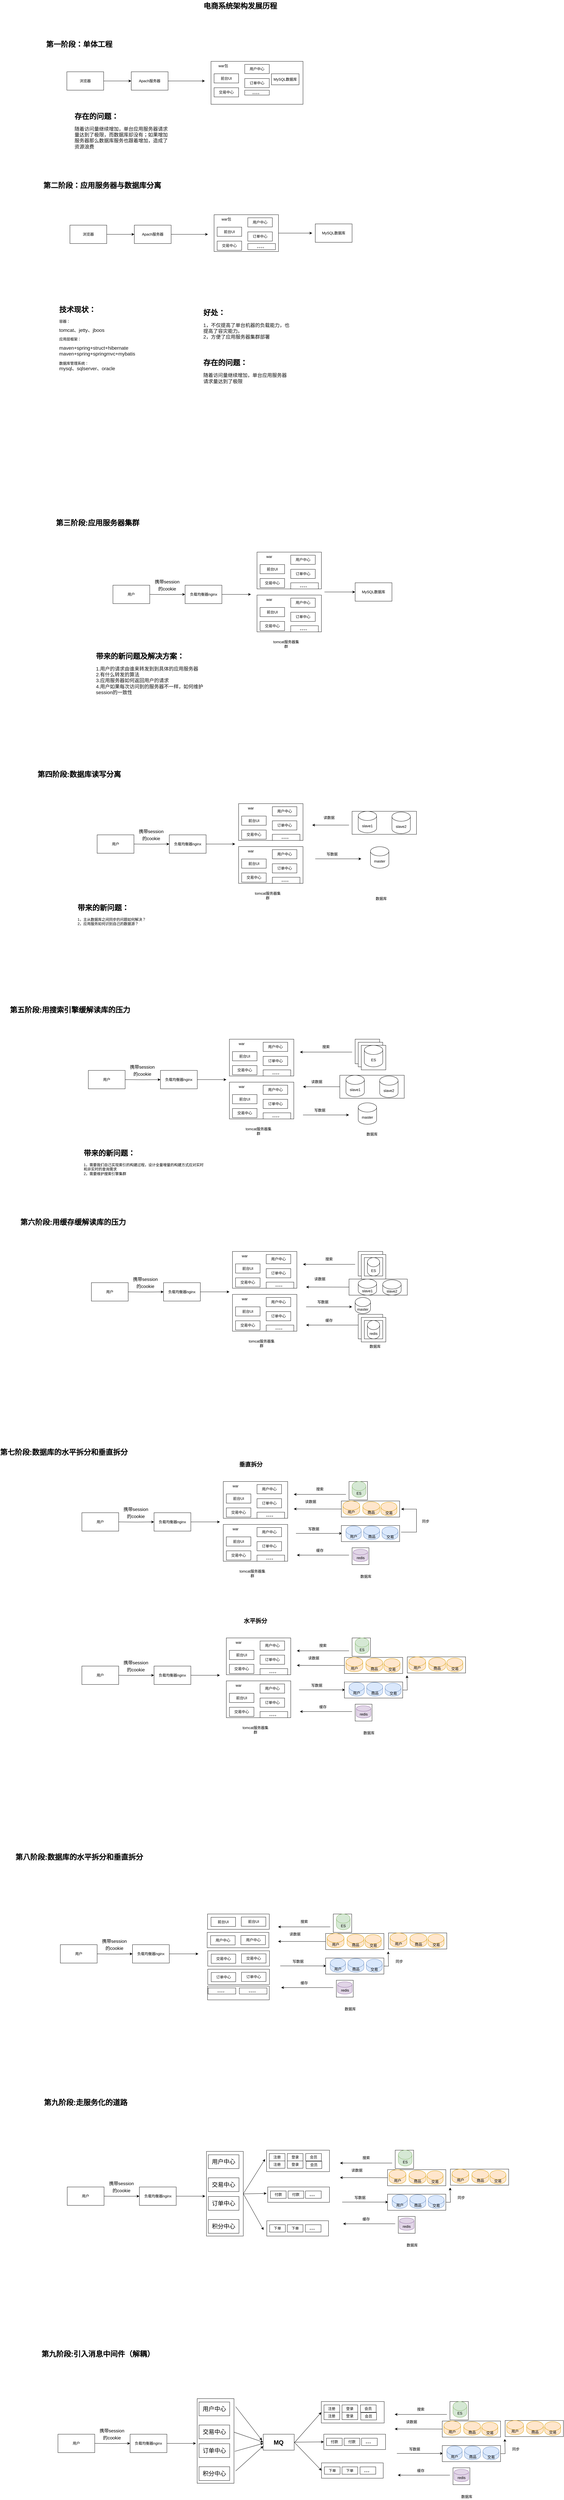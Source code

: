 <mxfile version="17.4.2" type="device"><diagram id="miexWZMhrrvGk_I0WCzj" name="第 1 页"><mxGraphModel dx="1929" dy="3023" grid="1" gridSize="10" guides="1" tooltips="1" connect="1" arrows="1" fold="1" page="1" pageScale="1" pageWidth="827" pageHeight="1169" math="0" shadow="0"><root><mxCell id="0"/><mxCell id="1" parent="0"/><mxCell id="qYC0h13iQe4ej2ipW1VN-2" style="edgeStyle=orthogonalEdgeStyle;rounded=0;orthogonalLoop=1;jettySize=auto;html=1;entryX=0;entryY=0.5;entryDx=0;entryDy=0;" parent="1" source="qYC0h13iQe4ej2ipW1VN-1" target="qYC0h13iQe4ej2ipW1VN-3" edge="1"><mxGeometry relative="1" as="geometry"><mxPoint x="280" y="-1106" as="targetPoint"/></mxGeometry></mxCell><mxCell id="qYC0h13iQe4ej2ipW1VN-1" value="浏览器" style="rounded=0;whiteSpace=wrap;html=1;" parent="1" vertex="1"><mxGeometry x="80" y="-1136" width="120" height="60" as="geometry"/></mxCell><mxCell id="qYC0h13iQe4ej2ipW1VN-73" style="edgeStyle=orthogonalEdgeStyle;rounded=0;orthogonalLoop=1;jettySize=auto;html=1;exitX=1;exitY=0.5;exitDx=0;exitDy=0;" parent="1" source="qYC0h13iQe4ej2ipW1VN-3" edge="1"><mxGeometry relative="1" as="geometry"><mxPoint x="530" y="-1106" as="targetPoint"/></mxGeometry></mxCell><mxCell id="qYC0h13iQe4ej2ipW1VN-3" value="Apach服务器" style="rounded=0;whiteSpace=wrap;html=1;" parent="1" vertex="1"><mxGeometry x="290" y="-1136" width="120" height="60" as="geometry"/></mxCell><mxCell id="qYC0h13iQe4ej2ipW1VN-5" value="" style="rounded=0;whiteSpace=wrap;html=1;" parent="1" vertex="1"><mxGeometry x="550" y="-1170" width="300" height="140" as="geometry"/></mxCell><mxCell id="qYC0h13iQe4ej2ipW1VN-7" value="前台UI" style="rounded=0;whiteSpace=wrap;html=1;" parent="1" vertex="1"><mxGeometry x="560" y="-1129.5" width="80" height="30" as="geometry"/></mxCell><mxCell id="qYC0h13iQe4ej2ipW1VN-9" value="用户中心" style="rounded=0;whiteSpace=wrap;html=1;" parent="1" vertex="1"><mxGeometry x="660" y="-1160" width="80" height="30" as="geometry"/></mxCell><mxCell id="qYC0h13iQe4ej2ipW1VN-10" value="交易中心" style="rounded=0;whiteSpace=wrap;html=1;" parent="1" vertex="1"><mxGeometry x="560" y="-1084" width="80" height="30" as="geometry"/></mxCell><mxCell id="qYC0h13iQe4ej2ipW1VN-11" value="订单中心" style="rounded=0;whiteSpace=wrap;html=1;" parent="1" vertex="1"><mxGeometry x="660" y="-1114" width="80" height="30" as="geometry"/></mxCell><mxCell id="qYC0h13iQe4ej2ipW1VN-12" value="。。。。" style="rounded=0;whiteSpace=wrap;html=1;" parent="1" vertex="1"><mxGeometry x="660" y="-1076" width="80" height="16" as="geometry"/></mxCell><mxCell id="qYC0h13iQe4ej2ipW1VN-21" value="war包" style="text;html=1;strokeColor=none;fillColor=none;align=center;verticalAlign=middle;whiteSpace=wrap;rounded=0;" parent="1" vertex="1"><mxGeometry x="560" y="-1170" width="60" height="30" as="geometry"/></mxCell><mxCell id="qYC0h13iQe4ej2ipW1VN-26" value="MySQL数据库" style="rounded=0;whiteSpace=wrap;html=1;" parent="1" vertex="1"><mxGeometry x="747" y="-1129.5" width="90" height="36" as="geometry"/></mxCell><mxCell id="qYC0h13iQe4ej2ipW1VN-27" value="电商系统架构发展历程" style="text;strokeColor=none;fillColor=none;html=1;fontSize=24;fontStyle=1;verticalAlign=middle;align=center;" parent="1" vertex="1"><mxGeometry x="595" y="-1370" width="100" height="40" as="geometry"/></mxCell><mxCell id="qYC0h13iQe4ej2ipW1VN-28" value="第二阶段：应用服务器与数据库分离" style="text;strokeColor=none;fillColor=none;html=1;fontSize=24;fontStyle=1;verticalAlign=middle;align=center;" parent="1" vertex="1"><mxGeometry x="95" y="-780" width="200" height="30" as="geometry"/></mxCell><mxCell id="qYC0h13iQe4ej2ipW1VN-30" value="&lt;h1&gt;技术现状：&lt;/h1&gt;&lt;p&gt;容器：&lt;/p&gt;&lt;span style=&quot;color: rgb(18 , 18 , 18) ; font-family: , &amp;#34;blinkmacsystemfont&amp;#34; , &amp;#34;helvetica neue&amp;#34; , &amp;#34;pingfang sc&amp;#34; , &amp;#34;microsoft yahei&amp;#34; , &amp;#34;source han sans sc&amp;#34; , &amp;#34;noto sans cjk sc&amp;#34; , &amp;#34;wenquanyi micro hei&amp;#34; , sans-serif ; font-size: medium ; background-color: rgb(255 , 255 , 255)&quot;&gt;tomcat、jetty、jboos&lt;/span&gt;&lt;br&gt;&lt;p&gt;应用层框架：&lt;/p&gt;&lt;span style=&quot;color: rgb(18 , 18 , 18) ; font-size: medium ; background-color: rgb(255 , 255 , 255)&quot;&gt;&lt;span&gt;&#9;&lt;/span&gt;&lt;span&gt;&#9;&lt;/span&gt;&lt;/span&gt;&lt;span style=&quot;color: rgb(18 , 18 , 18) ; font-family: , &amp;#34;blinkmacsystemfont&amp;#34; , &amp;#34;helvetica neue&amp;#34; , &amp;#34;pingfang sc&amp;#34; , &amp;#34;microsoft yahei&amp;#34; , &amp;#34;source han sans sc&amp;#34; , &amp;#34;noto sans cjk sc&amp;#34; , &amp;#34;wenquanyi micro hei&amp;#34; , sans-serif ; font-size: medium ; background-color: rgb(255 , 255 , 255)&quot;&gt;maven+spring+struct+hibernate&lt;/span&gt;&lt;span style=&quot;color: rgb(18 , 18 , 18) ; font-size: medium ; background-color: rgb(255 , 255 , 255)&quot;&gt;&lt;br&gt;maven+spring+springmvc+mybatis&lt;br&gt;&lt;/span&gt;&lt;br&gt;数据库管理系统：&lt;br&gt;&lt;span style=&quot;color: rgb(18 , 18 , 18) ; font-family: , &amp;#34;blinkmacsystemfont&amp;#34; , &amp;#34;helvetica neue&amp;#34; , &amp;#34;pingfang sc&amp;#34; , &amp;#34;microsoft yahei&amp;#34; , &amp;#34;source han sans sc&amp;#34; , &amp;#34;noto sans cjk sc&amp;#34; , &amp;#34;wenquanyi micro hei&amp;#34; , sans-serif ; font-size: medium ; background-color: rgb(255 , 255 , 255)&quot;&gt;mysql、sqlserver、oracle&lt;/span&gt;" style="text;html=1;strokeColor=none;fillColor=none;spacing=5;spacingTop=-20;whiteSpace=wrap;overflow=hidden;rounded=0;" parent="1" vertex="1"><mxGeometry x="50" y="-380" width="290" height="220" as="geometry"/></mxCell><mxCell id="qYC0h13iQe4ej2ipW1VN-31" value="第三阶段:应用服务器集群" style="text;strokeColor=none;fillColor=none;html=1;fontSize=24;fontStyle=1;verticalAlign=middle;align=center;" parent="1" vertex="1"><mxGeometry x="80" y="320" width="200" height="30" as="geometry"/></mxCell><mxCell id="qYC0h13iQe4ej2ipW1VN-38" value="" style="rounded=0;whiteSpace=wrap;html=1;" parent="1" vertex="1"><mxGeometry x="700" y="430" width="210" height="120" as="geometry"/></mxCell><mxCell id="qYC0h13iQe4ej2ipW1VN-39" value="前台UI" style="rounded=0;whiteSpace=wrap;html=1;" parent="1" vertex="1"><mxGeometry x="710" y="470.5" width="80" height="30" as="geometry"/></mxCell><mxCell id="qYC0h13iQe4ej2ipW1VN-40" value="用户中心" style="rounded=0;whiteSpace=wrap;html=1;" parent="1" vertex="1"><mxGeometry x="810" y="440" width="80" height="30" as="geometry"/></mxCell><mxCell id="qYC0h13iQe4ej2ipW1VN-41" value="交易中心" style="rounded=0;whiteSpace=wrap;html=1;" parent="1" vertex="1"><mxGeometry x="710" y="516" width="80" height="30" as="geometry"/></mxCell><mxCell id="qYC0h13iQe4ej2ipW1VN-42" value="订单中心" style="rounded=0;whiteSpace=wrap;html=1;" parent="1" vertex="1"><mxGeometry x="810" y="486" width="80" height="30" as="geometry"/></mxCell><mxCell id="qYC0h13iQe4ej2ipW1VN-43" value="。。。。" style="rounded=0;whiteSpace=wrap;html=1;" parent="1" vertex="1"><mxGeometry x="810" y="530" width="90" height="20" as="geometry"/></mxCell><mxCell id="qYC0h13iQe4ej2ipW1VN-50" value="war" style="text;html=1;strokeColor=none;fillColor=none;align=center;verticalAlign=middle;whiteSpace=wrap;rounded=0;" parent="1" vertex="1"><mxGeometry x="710" y="430" width="60" height="30" as="geometry"/></mxCell><mxCell id="qYC0h13iQe4ej2ipW1VN-52" value="tomcat服务器集群" style="text;html=1;strokeColor=none;fillColor=none;align=center;verticalAlign=middle;whiteSpace=wrap;rounded=0;" parent="1" vertex="1"><mxGeometry x="750" y="720" width="90" height="20" as="geometry"/></mxCell><mxCell id="qYC0h13iQe4ej2ipW1VN-53" value="MySQL数据库" style="rounded=0;whiteSpace=wrap;html=1;" parent="1" vertex="1"><mxGeometry x="1020" y="530" width="120" height="60" as="geometry"/></mxCell><mxCell id="qYC0h13iQe4ej2ipW1VN-66" value="" style="rounded=0;whiteSpace=wrap;html=1;" parent="1" vertex="1"><mxGeometry x="700" y="570" width="210" height="120" as="geometry"/></mxCell><mxCell id="qYC0h13iQe4ej2ipW1VN-67" value="前台UI" style="rounded=0;whiteSpace=wrap;html=1;" parent="1" vertex="1"><mxGeometry x="710" y="610.5" width="80" height="30" as="geometry"/></mxCell><mxCell id="qYC0h13iQe4ej2ipW1VN-68" value="用户中心" style="rounded=0;whiteSpace=wrap;html=1;" parent="1" vertex="1"><mxGeometry x="810" y="580" width="80" height="30" as="geometry"/></mxCell><mxCell id="qYC0h13iQe4ej2ipW1VN-69" value="交易中心" style="rounded=0;whiteSpace=wrap;html=1;" parent="1" vertex="1"><mxGeometry x="710" y="656" width="80" height="30" as="geometry"/></mxCell><mxCell id="qYC0h13iQe4ej2ipW1VN-70" value="订单中心" style="rounded=0;whiteSpace=wrap;html=1;" parent="1" vertex="1"><mxGeometry x="810" y="626" width="80" height="30" as="geometry"/></mxCell><mxCell id="qYC0h13iQe4ej2ipW1VN-71" value="。。。。" style="rounded=0;whiteSpace=wrap;html=1;" parent="1" vertex="1"><mxGeometry x="810" y="670" width="90" height="20" as="geometry"/></mxCell><mxCell id="qYC0h13iQe4ej2ipW1VN-72" value="war" style="text;html=1;strokeColor=none;fillColor=none;align=center;verticalAlign=middle;whiteSpace=wrap;rounded=0;" parent="1" vertex="1"><mxGeometry x="710" y="570" width="60" height="30" as="geometry"/></mxCell><mxCell id="qYC0h13iQe4ej2ipW1VN-76" value="" style="endArrow=classic;html=1;rounded=0;entryX=0;entryY=0.5;entryDx=0;entryDy=0;" parent="1" target="qYC0h13iQe4ej2ipW1VN-53" edge="1"><mxGeometry width="50" height="50" relative="1" as="geometry"><mxPoint x="920" y="560" as="sourcePoint"/><mxPoint x="680" y="410" as="targetPoint"/></mxGeometry></mxCell><mxCell id="qYC0h13iQe4ej2ipW1VN-79" value="&lt;h1&gt;好处：&lt;/h1&gt;&lt;span style=&quot;color: rgb(18 , 18 , 18) ; font-family: , &amp;#34;blinkmacsystemfont&amp;#34; , &amp;#34;helvetica neue&amp;#34; , &amp;#34;pingfang sc&amp;#34; , &amp;#34;microsoft yahei&amp;#34; , &amp;#34;source han sans sc&amp;#34; , &amp;#34;noto sans cjk sc&amp;#34; , &amp;#34;wenquanyi micro hei&amp;#34; , sans-serif ; font-size: medium ; background-color: rgb(255 , 255 , 255)&quot;&gt;1，不仅提高了单台机器的负载能力，也提高了容灾能力。&lt;br&gt;2，方便了应用服务器集群部署&lt;br&gt;&lt;/span&gt;&lt;h1&gt;&lt;br&gt;&lt;/h1&gt;&lt;h1&gt;存在的问题：&lt;/h1&gt;&lt;span style=&quot;color: rgb(18 , 18 , 18) ; font-family: , &amp;#34;blinkmacsystemfont&amp;#34; , &amp;#34;helvetica neue&amp;#34; , &amp;#34;pingfang sc&amp;#34; , &amp;#34;microsoft yahei&amp;#34; , &amp;#34;source han sans sc&amp;#34; , &amp;#34;noto sans cjk sc&amp;#34; , &amp;#34;wenquanyi micro hei&amp;#34; , sans-serif ; font-size: medium ; background-color: rgb(255 , 255 , 255)&quot;&gt;随着访问量继续增加，单台应用服务器请求量达到了极限&lt;/span&gt;&lt;p&gt;&lt;br&gt;&lt;/p&gt;" style="text;html=1;strokeColor=none;fillColor=none;spacing=5;spacingTop=-20;whiteSpace=wrap;overflow=hidden;rounded=0;" parent="1" vertex="1"><mxGeometry x="520" y="-370" width="290" height="280" as="geometry"/></mxCell><mxCell id="qYC0h13iQe4ej2ipW1VN-81" value="&lt;h1&gt;带来的新问题及解决方案：&lt;/h1&gt;&lt;span style=&quot;color: rgb(18 , 18 , 18) ; font-family: , &amp;#34;blinkmacsystemfont&amp;#34; , &amp;#34;helvetica neue&amp;#34; , &amp;#34;pingfang sc&amp;#34; , &amp;#34;microsoft yahei&amp;#34; , &amp;#34;source han sans sc&amp;#34; , &amp;#34;noto sans cjk sc&amp;#34; , &amp;#34;wenquanyi micro hei&amp;#34; , sans-serif ; font-size: medium ; background-color: rgb(255 , 255 , 255)&quot;&gt;1.用户的请求由谁来转发到到具体的应用服务器&lt;br&gt;&lt;/span&gt;&lt;span style=&quot;color: rgb(18 , 18 , 18) ; font-family: , &amp;#34;blinkmacsystemfont&amp;#34; , &amp;#34;helvetica neue&amp;#34; , &amp;#34;pingfang sc&amp;#34; , &amp;#34;microsoft yahei&amp;#34; , &amp;#34;source han sans sc&amp;#34; , &amp;#34;noto sans cjk sc&amp;#34; , &amp;#34;wenquanyi micro hei&amp;#34; , sans-serif ; font-size: medium ; background-color: rgb(255 , 255 , 255)&quot;&gt;2.有什么转发的算法&lt;br&gt;&lt;/span&gt;&lt;span style=&quot;color: rgb(18 , 18 , 18) ; font-family: , &amp;#34;blinkmacsystemfont&amp;#34; , &amp;#34;helvetica neue&amp;#34; , &amp;#34;pingfang sc&amp;#34; , &amp;#34;microsoft yahei&amp;#34; , &amp;#34;source han sans sc&amp;#34; , &amp;#34;noto sans cjk sc&amp;#34; , &amp;#34;wenquanyi micro hei&amp;#34; , sans-serif ; font-size: medium ; background-color: rgb(255 , 255 , 255)&quot;&gt;3.应用服务器如何返回用户的请求&lt;br&gt;4.用户如果每次访问到的服务器不一样，如何维护session的一致性&lt;br&gt;&lt;/span&gt;" style="text;html=1;strokeColor=none;fillColor=none;spacing=5;spacingTop=-20;whiteSpace=wrap;overflow=hidden;rounded=0;" parent="1" vertex="1"><mxGeometry x="170" y="750" width="400" height="170" as="geometry"/></mxCell><mxCell id="qYC0h13iQe4ej2ipW1VN-82" value="第一阶段：单体工程" style="text;strokeColor=none;fillColor=none;html=1;fontSize=24;fontStyle=1;verticalAlign=middle;align=center;" parent="1" vertex="1"><mxGeometry x="20" y="-1240" width="200" height="30" as="geometry"/></mxCell><mxCell id="qYC0h13iQe4ej2ipW1VN-83" style="edgeStyle=orthogonalEdgeStyle;rounded=0;orthogonalLoop=1;jettySize=auto;html=1;entryX=0;entryY=0.5;entryDx=0;entryDy=0;" parent="1" source="qYC0h13iQe4ej2ipW1VN-84" target="qYC0h13iQe4ej2ipW1VN-86" edge="1"><mxGeometry relative="1" as="geometry"><mxPoint x="290" y="-606" as="targetPoint"/></mxGeometry></mxCell><mxCell id="qYC0h13iQe4ej2ipW1VN-84" value="浏览器" style="rounded=0;whiteSpace=wrap;html=1;" parent="1" vertex="1"><mxGeometry x="90" y="-636" width="120" height="60" as="geometry"/></mxCell><mxCell id="qYC0h13iQe4ej2ipW1VN-85" style="edgeStyle=orthogonalEdgeStyle;rounded=0;orthogonalLoop=1;jettySize=auto;html=1;exitX=1;exitY=0.5;exitDx=0;exitDy=0;" parent="1" source="qYC0h13iQe4ej2ipW1VN-86" edge="1"><mxGeometry relative="1" as="geometry"><mxPoint x="540" y="-606" as="targetPoint"/></mxGeometry></mxCell><mxCell id="qYC0h13iQe4ej2ipW1VN-86" value="Apach服务器" style="rounded=0;whiteSpace=wrap;html=1;" parent="1" vertex="1"><mxGeometry x="300" y="-636" width="120" height="60" as="geometry"/></mxCell><mxCell id="qYC0h13iQe4ej2ipW1VN-87" style="edgeStyle=orthogonalEdgeStyle;rounded=0;orthogonalLoop=1;jettySize=auto;html=1;exitX=1;exitY=0.5;exitDx=0;exitDy=0;" parent="1" source="qYC0h13iQe4ej2ipW1VN-88" edge="1"><mxGeometry relative="1" as="geometry"><mxPoint x="880" y="-610" as="targetPoint"/></mxGeometry></mxCell><mxCell id="qYC0h13iQe4ej2ipW1VN-88" value="" style="rounded=0;whiteSpace=wrap;html=1;" parent="1" vertex="1"><mxGeometry x="560" y="-670" width="210" height="120" as="geometry"/></mxCell><mxCell id="qYC0h13iQe4ej2ipW1VN-89" value="前台UI" style="rounded=0;whiteSpace=wrap;html=1;" parent="1" vertex="1"><mxGeometry x="570" y="-629.5" width="80" height="30" as="geometry"/></mxCell><mxCell id="qYC0h13iQe4ej2ipW1VN-90" value="用户中心" style="rounded=0;whiteSpace=wrap;html=1;" parent="1" vertex="1"><mxGeometry x="670" y="-660" width="80" height="30" as="geometry"/></mxCell><mxCell id="qYC0h13iQe4ej2ipW1VN-91" value="交易中心" style="rounded=0;whiteSpace=wrap;html=1;" parent="1" vertex="1"><mxGeometry x="570" y="-584" width="80" height="30" as="geometry"/></mxCell><mxCell id="qYC0h13iQe4ej2ipW1VN-92" value="订单中心" style="rounded=0;whiteSpace=wrap;html=1;" parent="1" vertex="1"><mxGeometry x="670" y="-614" width="80" height="30" as="geometry"/></mxCell><mxCell id="qYC0h13iQe4ej2ipW1VN-93" value="。。。。" style="rounded=0;whiteSpace=wrap;html=1;" parent="1" vertex="1"><mxGeometry x="670" y="-576" width="90" height="20" as="geometry"/></mxCell><mxCell id="qYC0h13iQe4ej2ipW1VN-94" value="war包" style="text;html=1;strokeColor=none;fillColor=none;align=center;verticalAlign=middle;whiteSpace=wrap;rounded=0;" parent="1" vertex="1"><mxGeometry x="570" y="-670" width="60" height="30" as="geometry"/></mxCell><mxCell id="qYC0h13iQe4ej2ipW1VN-95" value="MySQL数据库" style="rounded=0;whiteSpace=wrap;html=1;" parent="1" vertex="1"><mxGeometry x="890" y="-640" width="120" height="60" as="geometry"/></mxCell><mxCell id="qYC0h13iQe4ej2ipW1VN-96" value="&lt;h1&gt;存在的问题：&lt;/h1&gt;&lt;span style=&quot;color: rgb(18 , 18 , 18) ; font-family: , &amp;#34;blinkmacsystemfont&amp;#34; , &amp;#34;helvetica neue&amp;#34; , &amp;#34;pingfang sc&amp;#34; , &amp;#34;microsoft yahei&amp;#34; , &amp;#34;source han sans sc&amp;#34; , &amp;#34;noto sans cjk sc&amp;#34; , &amp;#34;wenquanyi micro hei&amp;#34; , sans-serif ; font-size: medium ; background-color: rgb(255 , 255 , 255)&quot;&gt;随着访问量继续增加，单台应用服务器请求量达到了极限，而数据库却没有；如果增加服务器那么数据库服务也跟着增加，造成了资源浪费&lt;/span&gt;&lt;p&gt;&lt;br&gt;&lt;/p&gt;" style="text;html=1;strokeColor=none;fillColor=none;spacing=5;spacingTop=-20;whiteSpace=wrap;overflow=hidden;rounded=0;" parent="1" vertex="1"><mxGeometry x="100" y="-1010" width="320" height="170" as="geometry"/></mxCell><mxCell id="qYC0h13iQe4ej2ipW1VN-97" value="第四阶段:数据库读写分离" style="text;strokeColor=none;fillColor=none;html=1;fontSize=24;fontStyle=1;verticalAlign=middle;align=center;" parent="1" vertex="1"><mxGeometry x="20" y="1140" width="200" height="30" as="geometry"/></mxCell><mxCell id="qYC0h13iQe4ej2ipW1VN-102" value="" style="rounded=0;whiteSpace=wrap;html=1;" parent="1" vertex="1"><mxGeometry x="640" y="1250" width="210" height="120" as="geometry"/></mxCell><mxCell id="qYC0h13iQe4ej2ipW1VN-103" value="前台UI" style="rounded=0;whiteSpace=wrap;html=1;" parent="1" vertex="1"><mxGeometry x="650" y="1290.5" width="80" height="30" as="geometry"/></mxCell><mxCell id="qYC0h13iQe4ej2ipW1VN-104" value="用户中心" style="rounded=0;whiteSpace=wrap;html=1;" parent="1" vertex="1"><mxGeometry x="750" y="1260" width="80" height="30" as="geometry"/></mxCell><mxCell id="qYC0h13iQe4ej2ipW1VN-105" value="交易中心" style="rounded=0;whiteSpace=wrap;html=1;" parent="1" vertex="1"><mxGeometry x="650" y="1336" width="80" height="30" as="geometry"/></mxCell><mxCell id="qYC0h13iQe4ej2ipW1VN-106" value="订单中心" style="rounded=0;whiteSpace=wrap;html=1;" parent="1" vertex="1"><mxGeometry x="750" y="1306" width="80" height="30" as="geometry"/></mxCell><mxCell id="qYC0h13iQe4ej2ipW1VN-107" value="。。。。" style="rounded=0;whiteSpace=wrap;html=1;" parent="1" vertex="1"><mxGeometry x="750" y="1350" width="90" height="20" as="geometry"/></mxCell><mxCell id="qYC0h13iQe4ej2ipW1VN-108" value="war" style="text;html=1;strokeColor=none;fillColor=none;align=center;verticalAlign=middle;whiteSpace=wrap;rounded=0;" parent="1" vertex="1"><mxGeometry x="650" y="1250" width="60" height="30" as="geometry"/></mxCell><mxCell id="qYC0h13iQe4ej2ipW1VN-109" value="tomcat服务器集群" style="text;html=1;strokeColor=none;fillColor=none;align=center;verticalAlign=middle;whiteSpace=wrap;rounded=0;" parent="1" vertex="1"><mxGeometry x="690" y="1540" width="90" height="20" as="geometry"/></mxCell><mxCell id="qYC0h13iQe4ej2ipW1VN-110" value="" style="rounded=0;whiteSpace=wrap;html=1;" parent="1" vertex="1"><mxGeometry x="1010" y="1275" width="210" height="75" as="geometry"/></mxCell><mxCell id="qYC0h13iQe4ej2ipW1VN-111" value="" style="rounded=0;whiteSpace=wrap;html=1;" parent="1" vertex="1"><mxGeometry x="640" y="1390" width="210" height="120" as="geometry"/></mxCell><mxCell id="qYC0h13iQe4ej2ipW1VN-112" value="前台UI" style="rounded=0;whiteSpace=wrap;html=1;" parent="1" vertex="1"><mxGeometry x="650" y="1430.5" width="80" height="30" as="geometry"/></mxCell><mxCell id="qYC0h13iQe4ej2ipW1VN-113" value="用户中心" style="rounded=0;whiteSpace=wrap;html=1;" parent="1" vertex="1"><mxGeometry x="750" y="1400" width="80" height="30" as="geometry"/></mxCell><mxCell id="qYC0h13iQe4ej2ipW1VN-114" value="交易中心" style="rounded=0;whiteSpace=wrap;html=1;" parent="1" vertex="1"><mxGeometry x="650" y="1476" width="80" height="30" as="geometry"/></mxCell><mxCell id="qYC0h13iQe4ej2ipW1VN-115" value="订单中心" style="rounded=0;whiteSpace=wrap;html=1;" parent="1" vertex="1"><mxGeometry x="750" y="1446" width="80" height="30" as="geometry"/></mxCell><mxCell id="qYC0h13iQe4ej2ipW1VN-116" value="。。。。" style="rounded=0;whiteSpace=wrap;html=1;" parent="1" vertex="1"><mxGeometry x="750" y="1490" width="90" height="20" as="geometry"/></mxCell><mxCell id="qYC0h13iQe4ej2ipW1VN-117" value="war" style="text;html=1;strokeColor=none;fillColor=none;align=center;verticalAlign=middle;whiteSpace=wrap;rounded=0;" parent="1" vertex="1"><mxGeometry x="650" y="1390" width="60" height="30" as="geometry"/></mxCell><mxCell id="qYC0h13iQe4ej2ipW1VN-119" value="&lt;h1&gt;带来的新问题：&lt;/h1&gt;&lt;div&gt;1，主从数据库之间同步的问题如何解决？&lt;/div&gt;&lt;div&gt;2，应用服务如何识别自己的数据源？&lt;/div&gt;&lt;span style=&quot;color: rgb(18 , 18 , 18) ; font-family: , &amp;#34;blinkmacsystemfont&amp;#34; , &amp;#34;helvetica neue&amp;#34; , &amp;#34;pingfang sc&amp;#34; , &amp;#34;microsoft yahei&amp;#34; , &amp;#34;source han sans sc&amp;#34; , &amp;#34;noto sans cjk sc&amp;#34; , &amp;#34;wenquanyi micro hei&amp;#34; , sans-serif ; font-size: medium ; background-color: rgb(255 , 255 , 255)&quot;&gt;&lt;br&gt;&lt;/span&gt;" style="text;html=1;strokeColor=none;fillColor=none;spacing=5;spacingTop=-20;whiteSpace=wrap;overflow=hidden;rounded=0;" parent="1" vertex="1"><mxGeometry x="110" y="1570" width="400" height="170" as="geometry"/></mxCell><mxCell id="qYC0h13iQe4ej2ipW1VN-120" value="master" style="shape=cylinder3;whiteSpace=wrap;html=1;boundedLbl=1;backgroundOutline=1;size=15;" parent="1" vertex="1"><mxGeometry x="1070" y="1390.5" width="60" height="70" as="geometry"/></mxCell><mxCell id="qYC0h13iQe4ej2ipW1VN-121" value="slave1" style="shape=cylinder3;whiteSpace=wrap;html=1;boundedLbl=1;backgroundOutline=1;size=15;" parent="1" vertex="1"><mxGeometry x="1030" y="1275" width="60" height="70" as="geometry"/></mxCell><mxCell id="qYC0h13iQe4ej2ipW1VN-122" value="slave2" style="shape=cylinder3;whiteSpace=wrap;html=1;boundedLbl=1;backgroundOutline=1;size=15;" parent="1" vertex="1"><mxGeometry x="1140" y="1277.5" width="60" height="70" as="geometry"/></mxCell><mxCell id="qYC0h13iQe4ej2ipW1VN-123" value="" style="endArrow=classic;html=1;rounded=0;" parent="1" edge="1"><mxGeometry width="50" height="50" relative="1" as="geometry"><mxPoint x="890" y="1430" as="sourcePoint"/><mxPoint x="1040" y="1430" as="targetPoint"/></mxGeometry></mxCell><mxCell id="qYC0h13iQe4ej2ipW1VN-127" value="" style="endArrow=classic;html=1;rounded=0;" parent="1" edge="1"><mxGeometry width="50" height="50" relative="1" as="geometry"><mxPoint x="1000" y="1320" as="sourcePoint"/><mxPoint x="880" y="1320" as="targetPoint"/></mxGeometry></mxCell><mxCell id="qYC0h13iQe4ej2ipW1VN-128" value="数据库" style="text;html=1;strokeColor=none;fillColor=none;align=center;verticalAlign=middle;whiteSpace=wrap;rounded=0;" parent="1" vertex="1"><mxGeometry x="1060" y="1550" width="90" height="20" as="geometry"/></mxCell><mxCell id="qYC0h13iQe4ej2ipW1VN-129" value="写数据" style="text;html=1;strokeColor=none;fillColor=none;align=center;verticalAlign=middle;whiteSpace=wrap;rounded=0;" parent="1" vertex="1"><mxGeometry x="900" y="1405" width="90" height="20" as="geometry"/></mxCell><mxCell id="qYC0h13iQe4ej2ipW1VN-130" value="读数据" style="text;html=1;strokeColor=none;fillColor=none;align=center;verticalAlign=middle;whiteSpace=wrap;rounded=0;" parent="1" vertex="1"><mxGeometry x="890" y="1286" width="90" height="20" as="geometry"/></mxCell><mxCell id="qYC0h13iQe4ej2ipW1VN-131" value="第五阶段:用搜索引擎缓解读库的压力" style="text;strokeColor=none;fillColor=none;html=1;fontSize=24;fontStyle=1;verticalAlign=middle;align=center;" parent="1" vertex="1"><mxGeometry x="-10" y="1908" width="200" height="30" as="geometry"/></mxCell><mxCell id="qYC0h13iQe4ej2ipW1VN-136" value="" style="rounded=0;whiteSpace=wrap;html=1;" parent="1" vertex="1"><mxGeometry x="610" y="2018" width="210" height="120" as="geometry"/></mxCell><mxCell id="qYC0h13iQe4ej2ipW1VN-137" value="前台UI" style="rounded=0;whiteSpace=wrap;html=1;" parent="1" vertex="1"><mxGeometry x="620" y="2058.5" width="80" height="30" as="geometry"/></mxCell><mxCell id="qYC0h13iQe4ej2ipW1VN-138" value="用户中心" style="rounded=0;whiteSpace=wrap;html=1;" parent="1" vertex="1"><mxGeometry x="720" y="2028" width="80" height="30" as="geometry"/></mxCell><mxCell id="qYC0h13iQe4ej2ipW1VN-139" value="交易中心" style="rounded=0;whiteSpace=wrap;html=1;" parent="1" vertex="1"><mxGeometry x="620" y="2104" width="80" height="30" as="geometry"/></mxCell><mxCell id="qYC0h13iQe4ej2ipW1VN-140" value="订单中心" style="rounded=0;whiteSpace=wrap;html=1;" parent="1" vertex="1"><mxGeometry x="720" y="2074" width="80" height="30" as="geometry"/></mxCell><mxCell id="qYC0h13iQe4ej2ipW1VN-141" value="。。。。" style="rounded=0;whiteSpace=wrap;html=1;" parent="1" vertex="1"><mxGeometry x="720" y="2118" width="90" height="20" as="geometry"/></mxCell><mxCell id="qYC0h13iQe4ej2ipW1VN-142" value="war" style="text;html=1;strokeColor=none;fillColor=none;align=center;verticalAlign=middle;whiteSpace=wrap;rounded=0;" parent="1" vertex="1"><mxGeometry x="620" y="2018" width="60" height="30" as="geometry"/></mxCell><mxCell id="qYC0h13iQe4ej2ipW1VN-143" value="tomcat服务器集群" style="text;html=1;strokeColor=none;fillColor=none;align=center;verticalAlign=middle;whiteSpace=wrap;rounded=0;" parent="1" vertex="1"><mxGeometry x="660" y="2308" width="90" height="20" as="geometry"/></mxCell><mxCell id="qYC0h13iQe4ej2ipW1VN-144" value="" style="rounded=0;whiteSpace=wrap;html=1;" parent="1" vertex="1"><mxGeometry x="970" y="2135.5" width="210" height="75" as="geometry"/></mxCell><mxCell id="qYC0h13iQe4ej2ipW1VN-145" value="" style="rounded=0;whiteSpace=wrap;html=1;" parent="1" vertex="1"><mxGeometry x="610" y="2158" width="210" height="120" as="geometry"/></mxCell><mxCell id="qYC0h13iQe4ej2ipW1VN-146" value="前台UI" style="rounded=0;whiteSpace=wrap;html=1;" parent="1" vertex="1"><mxGeometry x="620" y="2198.5" width="80" height="30" as="geometry"/></mxCell><mxCell id="qYC0h13iQe4ej2ipW1VN-147" value="用户中心" style="rounded=0;whiteSpace=wrap;html=1;" parent="1" vertex="1"><mxGeometry x="720" y="2168" width="80" height="30" as="geometry"/></mxCell><mxCell id="qYC0h13iQe4ej2ipW1VN-148" value="交易中心" style="rounded=0;whiteSpace=wrap;html=1;" parent="1" vertex="1"><mxGeometry x="620" y="2244" width="80" height="30" as="geometry"/></mxCell><mxCell id="qYC0h13iQe4ej2ipW1VN-149" value="订单中心" style="rounded=0;whiteSpace=wrap;html=1;" parent="1" vertex="1"><mxGeometry x="720" y="2214" width="80" height="30" as="geometry"/></mxCell><mxCell id="qYC0h13iQe4ej2ipW1VN-150" value="。。。。" style="rounded=0;whiteSpace=wrap;html=1;" parent="1" vertex="1"><mxGeometry x="720" y="2258" width="90" height="20" as="geometry"/></mxCell><mxCell id="qYC0h13iQe4ej2ipW1VN-151" value="war" style="text;html=1;strokeColor=none;fillColor=none;align=center;verticalAlign=middle;whiteSpace=wrap;rounded=0;" parent="1" vertex="1"><mxGeometry x="620" y="2158" width="60" height="30" as="geometry"/></mxCell><mxCell id="qYC0h13iQe4ej2ipW1VN-152" value="master" style="shape=cylinder3;whiteSpace=wrap;html=1;boundedLbl=1;backgroundOutline=1;size=15;" parent="1" vertex="1"><mxGeometry x="1030" y="2225.5" width="60" height="70" as="geometry"/></mxCell><mxCell id="qYC0h13iQe4ej2ipW1VN-153" value="slave1" style="shape=cylinder3;whiteSpace=wrap;html=1;boundedLbl=1;backgroundOutline=1;size=15;" parent="1" vertex="1"><mxGeometry x="990" y="2135.5" width="60" height="70" as="geometry"/></mxCell><mxCell id="qYC0h13iQe4ej2ipW1VN-154" value="slave2" style="shape=cylinder3;whiteSpace=wrap;html=1;boundedLbl=1;backgroundOutline=1;size=15;" parent="1" vertex="1"><mxGeometry x="1100" y="2138" width="60" height="70" as="geometry"/></mxCell><mxCell id="qYC0h13iQe4ej2ipW1VN-155" value="" style="endArrow=classic;html=1;rounded=0;" parent="1" edge="1"><mxGeometry width="50" height="50" relative="1" as="geometry"><mxPoint x="850" y="2265" as="sourcePoint"/><mxPoint x="1000" y="2265" as="targetPoint"/></mxGeometry></mxCell><mxCell id="qYC0h13iQe4ej2ipW1VN-156" value="" style="endArrow=classic;html=1;rounded=0;" parent="1" edge="1"><mxGeometry width="50" height="50" relative="1" as="geometry"><mxPoint x="970" y="2173" as="sourcePoint"/><mxPoint x="850" y="2173" as="targetPoint"/></mxGeometry></mxCell><mxCell id="qYC0h13iQe4ej2ipW1VN-157" value="数据库" style="text;html=1;strokeColor=none;fillColor=none;align=center;verticalAlign=middle;whiteSpace=wrap;rounded=0;" parent="1" vertex="1"><mxGeometry x="1030" y="2318" width="90" height="20" as="geometry"/></mxCell><mxCell id="qYC0h13iQe4ej2ipW1VN-158" value="写数据" style="text;html=1;strokeColor=none;fillColor=none;align=center;verticalAlign=middle;whiteSpace=wrap;rounded=0;" parent="1" vertex="1"><mxGeometry x="860" y="2240" width="90" height="20" as="geometry"/></mxCell><mxCell id="qYC0h13iQe4ej2ipW1VN-159" value="读数据" style="text;html=1;strokeColor=none;fillColor=none;align=center;verticalAlign=middle;whiteSpace=wrap;rounded=0;" parent="1" vertex="1"><mxGeometry x="850" y="2146.5" width="90" height="20" as="geometry"/></mxCell><mxCell id="qYC0h13iQe4ej2ipW1VN-160" value="" style="whiteSpace=wrap;html=1;aspect=fixed;" parent="1" vertex="1"><mxGeometry x="1020" y="2018" width="80" height="80" as="geometry"/></mxCell><mxCell id="qYC0h13iQe4ej2ipW1VN-161" value="" style="whiteSpace=wrap;html=1;aspect=fixed;" parent="1" vertex="1"><mxGeometry x="1030" y="2028" width="80" height="80" as="geometry"/></mxCell><mxCell id="qYC0h13iQe4ej2ipW1VN-162" value="" style="whiteSpace=wrap;html=1;aspect=fixed;" parent="1" vertex="1"><mxGeometry x="1040" y="2038" width="80" height="80" as="geometry"/></mxCell><mxCell id="qYC0h13iQe4ej2ipW1VN-163" value="ES" style="shape=cylinder3;whiteSpace=wrap;html=1;boundedLbl=1;backgroundOutline=1;size=15;" parent="1" vertex="1"><mxGeometry x="1050" y="2038" width="60" height="70" as="geometry"/></mxCell><mxCell id="qYC0h13iQe4ej2ipW1VN-164" value="" style="endArrow=classic;html=1;rounded=0;" parent="1" edge="1"><mxGeometry width="50" height="50" relative="1" as="geometry"><mxPoint x="1010" y="2060" as="sourcePoint"/><mxPoint x="840" y="2060" as="targetPoint"/></mxGeometry></mxCell><mxCell id="qYC0h13iQe4ej2ipW1VN-165" value="搜索" style="text;html=1;strokeColor=none;fillColor=none;align=center;verticalAlign=middle;whiteSpace=wrap;rounded=0;" parent="1" vertex="1"><mxGeometry x="880" y="2033" width="90" height="20" as="geometry"/></mxCell><mxCell id="qYC0h13iQe4ej2ipW1VN-166" value="&lt;h1&gt;带来的新问题：&lt;/h1&gt;&lt;div&gt;1，需要我们自己实现索引的构建过程，设计全量增量的构建方式应对实时和非实时的查询需求&lt;/div&gt;&lt;div&gt;2，需要维护搜索引擎集群&lt;/div&gt;&lt;span style=&quot;color: rgb(18 , 18 , 18) ; font-family: , &amp;#34;blinkmacsystemfont&amp;#34; , &amp;#34;helvetica neue&amp;#34; , &amp;#34;pingfang sc&amp;#34; , &amp;#34;microsoft yahei&amp;#34; , &amp;#34;source han sans sc&amp;#34; , &amp;#34;noto sans cjk sc&amp;#34; , &amp;#34;wenquanyi micro hei&amp;#34; , sans-serif ; font-size: medium ; background-color: rgb(255 , 255 , 255)&quot;&gt;&lt;br&gt;&lt;/span&gt;" style="text;html=1;strokeColor=none;fillColor=none;spacing=5;spacingTop=-20;whiteSpace=wrap;overflow=hidden;rounded=0;" parent="1" vertex="1"><mxGeometry x="130" y="2370" width="400" height="170" as="geometry"/></mxCell><mxCell id="_GjuZF53Q4T3VfbCEHao-1" value="第六阶段:用缓存缓解读库的压力" style="text;strokeColor=none;fillColor=none;html=1;fontSize=24;fontStyle=1;verticalAlign=middle;align=center;" vertex="1" parent="1"><mxGeometry y="2600" width="200" height="30" as="geometry"/></mxCell><mxCell id="_GjuZF53Q4T3VfbCEHao-6" value="" style="rounded=0;whiteSpace=wrap;html=1;" vertex="1" parent="1"><mxGeometry x="620" y="2710" width="210" height="120" as="geometry"/></mxCell><mxCell id="_GjuZF53Q4T3VfbCEHao-7" value="前台UI" style="rounded=0;whiteSpace=wrap;html=1;" vertex="1" parent="1"><mxGeometry x="630" y="2750.5" width="80" height="30" as="geometry"/></mxCell><mxCell id="_GjuZF53Q4T3VfbCEHao-8" value="用户中心" style="rounded=0;whiteSpace=wrap;html=1;" vertex="1" parent="1"><mxGeometry x="730" y="2720" width="80" height="30" as="geometry"/></mxCell><mxCell id="_GjuZF53Q4T3VfbCEHao-9" value="交易中心" style="rounded=0;whiteSpace=wrap;html=1;" vertex="1" parent="1"><mxGeometry x="630" y="2796" width="80" height="30" as="geometry"/></mxCell><mxCell id="_GjuZF53Q4T3VfbCEHao-10" value="订单中心" style="rounded=0;whiteSpace=wrap;html=1;" vertex="1" parent="1"><mxGeometry x="730" y="2766" width="80" height="30" as="geometry"/></mxCell><mxCell id="_GjuZF53Q4T3VfbCEHao-11" value="。。。。" style="rounded=0;whiteSpace=wrap;html=1;" vertex="1" parent="1"><mxGeometry x="730" y="2810" width="90" height="20" as="geometry"/></mxCell><mxCell id="_GjuZF53Q4T3VfbCEHao-12" value="war" style="text;html=1;strokeColor=none;fillColor=none;align=center;verticalAlign=middle;whiteSpace=wrap;rounded=0;" vertex="1" parent="1"><mxGeometry x="630" y="2710" width="60" height="30" as="geometry"/></mxCell><mxCell id="_GjuZF53Q4T3VfbCEHao-13" value="tomcat服务器集群" style="text;html=1;strokeColor=none;fillColor=none;align=center;verticalAlign=middle;whiteSpace=wrap;rounded=0;" vertex="1" parent="1"><mxGeometry x="670" y="3000" width="90" height="20" as="geometry"/></mxCell><mxCell id="_GjuZF53Q4T3VfbCEHao-14" value="" style="rounded=0;whiteSpace=wrap;html=1;" vertex="1" parent="1"><mxGeometry x="1000" y="2800" width="190" height="52.5" as="geometry"/></mxCell><mxCell id="_GjuZF53Q4T3VfbCEHao-15" value="" style="rounded=0;whiteSpace=wrap;html=1;" vertex="1" parent="1"><mxGeometry x="620" y="2850" width="210" height="120" as="geometry"/></mxCell><mxCell id="_GjuZF53Q4T3VfbCEHao-16" value="前台UI" style="rounded=0;whiteSpace=wrap;html=1;" vertex="1" parent="1"><mxGeometry x="630" y="2890.5" width="80" height="30" as="geometry"/></mxCell><mxCell id="_GjuZF53Q4T3VfbCEHao-17" value="用户中心" style="rounded=0;whiteSpace=wrap;html=1;" vertex="1" parent="1"><mxGeometry x="730" y="2860" width="80" height="30" as="geometry"/></mxCell><mxCell id="_GjuZF53Q4T3VfbCEHao-18" value="交易中心" style="rounded=0;whiteSpace=wrap;html=1;" vertex="1" parent="1"><mxGeometry x="630" y="2936" width="80" height="30" as="geometry"/></mxCell><mxCell id="_GjuZF53Q4T3VfbCEHao-19" value="订单中心" style="rounded=0;whiteSpace=wrap;html=1;" vertex="1" parent="1"><mxGeometry x="730" y="2906" width="80" height="30" as="geometry"/></mxCell><mxCell id="_GjuZF53Q4T3VfbCEHao-20" value="。。。。" style="rounded=0;whiteSpace=wrap;html=1;" vertex="1" parent="1"><mxGeometry x="730" y="2950" width="90" height="20" as="geometry"/></mxCell><mxCell id="_GjuZF53Q4T3VfbCEHao-21" value="war" style="text;html=1;strokeColor=none;fillColor=none;align=center;verticalAlign=middle;whiteSpace=wrap;rounded=0;" vertex="1" parent="1"><mxGeometry x="630" y="2850" width="60" height="30" as="geometry"/></mxCell><mxCell id="_GjuZF53Q4T3VfbCEHao-22" value="master" style="shape=cylinder3;whiteSpace=wrap;html=1;boundedLbl=1;backgroundOutline=1;size=15;" vertex="1" parent="1"><mxGeometry x="1020" y="2860" width="50" height="52.5" as="geometry"/></mxCell><mxCell id="_GjuZF53Q4T3VfbCEHao-23" value="slave1" style="shape=cylinder3;whiteSpace=wrap;html=1;boundedLbl=1;backgroundOutline=1;size=15;" vertex="1" parent="1"><mxGeometry x="1030" y="2800" width="60" height="52.5" as="geometry"/></mxCell><mxCell id="_GjuZF53Q4T3VfbCEHao-24" value="slave2" style="shape=cylinder3;whiteSpace=wrap;html=1;boundedLbl=1;backgroundOutline=1;size=15;" vertex="1" parent="1"><mxGeometry x="1110" y="2802.5" width="60" height="50" as="geometry"/></mxCell><mxCell id="_GjuZF53Q4T3VfbCEHao-25" value="" style="endArrow=classic;html=1;rounded=0;" edge="1" parent="1"><mxGeometry width="50" height="50" relative="1" as="geometry"><mxPoint x="860" y="2890.5" as="sourcePoint"/><mxPoint x="1010" y="2890.5" as="targetPoint"/></mxGeometry></mxCell><mxCell id="_GjuZF53Q4T3VfbCEHao-26" value="" style="endArrow=classic;html=1;rounded=0;exitX=0;exitY=0.5;exitDx=0;exitDy=0;" edge="1" parent="1" source="_GjuZF53Q4T3VfbCEHao-14"><mxGeometry width="50" height="50" relative="1" as="geometry"><mxPoint x="980" y="2826" as="sourcePoint"/><mxPoint x="860" y="2826" as="targetPoint"/></mxGeometry></mxCell><mxCell id="_GjuZF53Q4T3VfbCEHao-27" value="数据库" style="text;html=1;strokeColor=none;fillColor=none;align=center;verticalAlign=middle;whiteSpace=wrap;rounded=0;" vertex="1" parent="1"><mxGeometry x="1040" y="3010" width="90" height="20" as="geometry"/></mxCell><mxCell id="_GjuZF53Q4T3VfbCEHao-28" value="写数据" style="text;html=1;strokeColor=none;fillColor=none;align=center;verticalAlign=middle;whiteSpace=wrap;rounded=0;" vertex="1" parent="1"><mxGeometry x="870" y="2865" width="90" height="20" as="geometry"/></mxCell><mxCell id="_GjuZF53Q4T3VfbCEHao-29" value="读数据" style="text;html=1;strokeColor=none;fillColor=none;align=center;verticalAlign=middle;whiteSpace=wrap;rounded=0;" vertex="1" parent="1"><mxGeometry x="860" y="2790" width="90" height="20" as="geometry"/></mxCell><mxCell id="_GjuZF53Q4T3VfbCEHao-30" value="" style="whiteSpace=wrap;html=1;aspect=fixed;" vertex="1" parent="1"><mxGeometry x="1030" y="2710" width="80" height="80" as="geometry"/></mxCell><mxCell id="_GjuZF53Q4T3VfbCEHao-31" value="" style="whiteSpace=wrap;html=1;aspect=fixed;" vertex="1" parent="1"><mxGeometry x="1040" y="2720" width="80" height="80" as="geometry"/></mxCell><mxCell id="_GjuZF53Q4T3VfbCEHao-32" value="" style="whiteSpace=wrap;html=1;aspect=fixed;" vertex="1" parent="1"><mxGeometry x="1050" y="2730" width="60" height="60" as="geometry"/></mxCell><mxCell id="_GjuZF53Q4T3VfbCEHao-33" value="ES" style="shape=cylinder3;whiteSpace=wrap;html=1;boundedLbl=1;backgroundOutline=1;size=15;" vertex="1" parent="1"><mxGeometry x="1060" y="2730" width="40" height="60" as="geometry"/></mxCell><mxCell id="_GjuZF53Q4T3VfbCEHao-34" value="" style="endArrow=classic;html=1;rounded=0;" edge="1" parent="1"><mxGeometry width="50" height="50" relative="1" as="geometry"><mxPoint x="1020" y="2752" as="sourcePoint"/><mxPoint x="850" y="2752" as="targetPoint"/></mxGeometry></mxCell><mxCell id="_GjuZF53Q4T3VfbCEHao-35" value="搜索" style="text;html=1;strokeColor=none;fillColor=none;align=center;verticalAlign=middle;whiteSpace=wrap;rounded=0;" vertex="1" parent="1"><mxGeometry x="890" y="2725" width="90" height="20" as="geometry"/></mxCell><mxCell id="_GjuZF53Q4T3VfbCEHao-36" value="" style="whiteSpace=wrap;html=1;aspect=fixed;" vertex="1" parent="1"><mxGeometry x="1030" y="2915" width="80" height="80" as="geometry"/></mxCell><mxCell id="_GjuZF53Q4T3VfbCEHao-37" value="" style="whiteSpace=wrap;html=1;aspect=fixed;" vertex="1" parent="1"><mxGeometry x="1040" y="2925" width="80" height="80" as="geometry"/></mxCell><mxCell id="_GjuZF53Q4T3VfbCEHao-38" value="" style="whiteSpace=wrap;html=1;aspect=fixed;" vertex="1" parent="1"><mxGeometry x="1050" y="2935" width="60" height="60" as="geometry"/></mxCell><mxCell id="_GjuZF53Q4T3VfbCEHao-39" value="redis" style="shape=cylinder3;whiteSpace=wrap;html=1;boundedLbl=1;backgroundOutline=1;size=15;" vertex="1" parent="1"><mxGeometry x="1060" y="2935" width="40" height="60" as="geometry"/></mxCell><mxCell id="_GjuZF53Q4T3VfbCEHao-40" value="" style="endArrow=classic;html=1;rounded=0;" edge="1" parent="1"><mxGeometry width="50" height="50" relative="1" as="geometry"><mxPoint x="1030" y="2950" as="sourcePoint"/><mxPoint x="860" y="2950" as="targetPoint"/></mxGeometry></mxCell><mxCell id="_GjuZF53Q4T3VfbCEHao-41" value="缓存" style="text;html=1;strokeColor=none;fillColor=none;align=center;verticalAlign=middle;whiteSpace=wrap;rounded=0;" vertex="1" parent="1"><mxGeometry x="890" y="2925" width="90" height="20" as="geometry"/></mxCell><mxCell id="_GjuZF53Q4T3VfbCEHao-42" value="第七阶段:数据库的水平拆分和垂直拆分" style="text;strokeColor=none;fillColor=none;html=1;fontSize=24;fontStyle=1;verticalAlign=middle;align=center;" vertex="1" parent="1"><mxGeometry x="-30" y="3350" width="200" height="30" as="geometry"/></mxCell><mxCell id="_GjuZF53Q4T3VfbCEHao-47" value="" style="rounded=0;whiteSpace=wrap;html=1;" vertex="1" parent="1"><mxGeometry x="590" y="3460" width="210" height="120" as="geometry"/></mxCell><mxCell id="_GjuZF53Q4T3VfbCEHao-48" value="前台UI" style="rounded=0;whiteSpace=wrap;html=1;" vertex="1" parent="1"><mxGeometry x="600" y="3500.5" width="80" height="30" as="geometry"/></mxCell><mxCell id="_GjuZF53Q4T3VfbCEHao-49" value="用户中心" style="rounded=0;whiteSpace=wrap;html=1;" vertex="1" parent="1"><mxGeometry x="700" y="3470" width="80" height="30" as="geometry"/></mxCell><mxCell id="_GjuZF53Q4T3VfbCEHao-50" value="交易中心" style="rounded=0;whiteSpace=wrap;html=1;" vertex="1" parent="1"><mxGeometry x="600" y="3546" width="80" height="30" as="geometry"/></mxCell><mxCell id="_GjuZF53Q4T3VfbCEHao-51" value="订单中心" style="rounded=0;whiteSpace=wrap;html=1;" vertex="1" parent="1"><mxGeometry x="700" y="3516" width="80" height="30" as="geometry"/></mxCell><mxCell id="_GjuZF53Q4T3VfbCEHao-52" value="。。。。" style="rounded=0;whiteSpace=wrap;html=1;" vertex="1" parent="1"><mxGeometry x="700" y="3560" width="90" height="20" as="geometry"/></mxCell><mxCell id="_GjuZF53Q4T3VfbCEHao-53" value="war" style="text;html=1;strokeColor=none;fillColor=none;align=center;verticalAlign=middle;whiteSpace=wrap;rounded=0;" vertex="1" parent="1"><mxGeometry x="600" y="3460" width="60" height="30" as="geometry"/></mxCell><mxCell id="_GjuZF53Q4T3VfbCEHao-54" value="tomcat服务器集群" style="text;html=1;strokeColor=none;fillColor=none;align=center;verticalAlign=middle;whiteSpace=wrap;rounded=0;" vertex="1" parent="1"><mxGeometry x="640" y="3750" width="90" height="20" as="geometry"/></mxCell><mxCell id="_GjuZF53Q4T3VfbCEHao-55" value="" style="rounded=0;whiteSpace=wrap;html=1;" vertex="1" parent="1"><mxGeometry x="975" y="3523.5" width="190" height="52.5" as="geometry"/></mxCell><mxCell id="_GjuZF53Q4T3VfbCEHao-56" value="" style="rounded=0;whiteSpace=wrap;html=1;" vertex="1" parent="1"><mxGeometry x="590" y="3600" width="210" height="120" as="geometry"/></mxCell><mxCell id="_GjuZF53Q4T3VfbCEHao-57" value="前台UI" style="rounded=0;whiteSpace=wrap;html=1;" vertex="1" parent="1"><mxGeometry x="600" y="3640.5" width="80" height="30" as="geometry"/></mxCell><mxCell id="_GjuZF53Q4T3VfbCEHao-58" value="用户中心" style="rounded=0;whiteSpace=wrap;html=1;" vertex="1" parent="1"><mxGeometry x="700" y="3610" width="80" height="30" as="geometry"/></mxCell><mxCell id="_GjuZF53Q4T3VfbCEHao-59" value="交易中心" style="rounded=0;whiteSpace=wrap;html=1;" vertex="1" parent="1"><mxGeometry x="600" y="3686" width="80" height="30" as="geometry"/></mxCell><mxCell id="_GjuZF53Q4T3VfbCEHao-60" value="订单中心" style="rounded=0;whiteSpace=wrap;html=1;" vertex="1" parent="1"><mxGeometry x="700" y="3656" width="80" height="30" as="geometry"/></mxCell><mxCell id="_GjuZF53Q4T3VfbCEHao-61" value="。。。。" style="rounded=0;whiteSpace=wrap;html=1;" vertex="1" parent="1"><mxGeometry x="700" y="3700" width="90" height="20" as="geometry"/></mxCell><mxCell id="_GjuZF53Q4T3VfbCEHao-62" value="war" style="text;html=1;strokeColor=none;fillColor=none;align=center;verticalAlign=middle;whiteSpace=wrap;rounded=0;" vertex="1" parent="1"><mxGeometry x="600" y="3600" width="60" height="30" as="geometry"/></mxCell><mxCell id="_GjuZF53Q4T3VfbCEHao-64" value="用户" style="shape=cylinder3;whiteSpace=wrap;html=1;boundedLbl=1;backgroundOutline=1;size=15;fillColor=#ffe6cc;strokeColor=#d79b00;" vertex="1" parent="1"><mxGeometry x="980" y="3523.5" width="55" height="46.5" as="geometry"/></mxCell><mxCell id="_GjuZF53Q4T3VfbCEHao-65" value="商品" style="shape=cylinder3;whiteSpace=wrap;html=1;boundedLbl=1;backgroundOutline=1;size=15;fillColor=#ffe6cc;strokeColor=#d79b00;" vertex="1" parent="1"><mxGeometry x="1045" y="3526" width="55" height="44" as="geometry"/></mxCell><mxCell id="_GjuZF53Q4T3VfbCEHao-66" value="" style="endArrow=classic;html=1;rounded=0;" edge="1" parent="1"><mxGeometry width="50" height="50" relative="1" as="geometry"><mxPoint x="827" y="3629.25" as="sourcePoint"/><mxPoint x="977" y="3629.25" as="targetPoint"/></mxGeometry></mxCell><mxCell id="_GjuZF53Q4T3VfbCEHao-67" value="" style="endArrow=classic;html=1;rounded=0;exitX=0;exitY=0.5;exitDx=0;exitDy=0;" edge="1" parent="1" source="_GjuZF53Q4T3VfbCEHao-55"><mxGeometry width="50" height="50" relative="1" as="geometry"><mxPoint x="940" y="3549.5" as="sourcePoint"/><mxPoint x="820" y="3549.5" as="targetPoint"/></mxGeometry></mxCell><mxCell id="_GjuZF53Q4T3VfbCEHao-68" value="数据库" style="text;html=1;strokeColor=none;fillColor=none;align=center;verticalAlign=middle;whiteSpace=wrap;rounded=0;" vertex="1" parent="1"><mxGeometry x="1010" y="3760" width="90" height="20" as="geometry"/></mxCell><mxCell id="_GjuZF53Q4T3VfbCEHao-69" value="写数据" style="text;html=1;strokeColor=none;fillColor=none;align=center;verticalAlign=middle;whiteSpace=wrap;rounded=0;" vertex="1" parent="1"><mxGeometry x="840" y="3605" width="90" height="20" as="geometry"/></mxCell><mxCell id="_GjuZF53Q4T3VfbCEHao-70" value="读数据" style="text;html=1;strokeColor=none;fillColor=none;align=center;verticalAlign=middle;whiteSpace=wrap;rounded=0;" vertex="1" parent="1"><mxGeometry x="830" y="3516" width="90" height="20" as="geometry"/></mxCell><mxCell id="_GjuZF53Q4T3VfbCEHao-71" value="" style="whiteSpace=wrap;html=1;aspect=fixed;" vertex="1" parent="1"><mxGeometry x="1000" y="3460" width="60" height="60" as="geometry"/></mxCell><mxCell id="_GjuZF53Q4T3VfbCEHao-74" value="ES" style="shape=cylinder3;whiteSpace=wrap;html=1;boundedLbl=1;backgroundOutline=1;size=15;fillColor=#d5e8d4;strokeColor=#82b366;" vertex="1" parent="1"><mxGeometry x="1010" y="3460" width="45" height="51.5" as="geometry"/></mxCell><mxCell id="_GjuZF53Q4T3VfbCEHao-75" value="" style="endArrow=classic;html=1;rounded=0;" edge="1" parent="1"><mxGeometry width="50" height="50" relative="1" as="geometry"><mxPoint x="990" y="3502" as="sourcePoint"/><mxPoint x="820" y="3502" as="targetPoint"/></mxGeometry></mxCell><mxCell id="_GjuZF53Q4T3VfbCEHao-76" value="搜索" style="text;html=1;strokeColor=none;fillColor=none;align=center;verticalAlign=middle;whiteSpace=wrap;rounded=0;" vertex="1" parent="1"><mxGeometry x="860" y="3475" width="90" height="20" as="geometry"/></mxCell><mxCell id="_GjuZF53Q4T3VfbCEHao-77" value="" style="whiteSpace=wrap;html=1;aspect=fixed;" vertex="1" parent="1"><mxGeometry x="1010" y="3676" width="55" height="55" as="geometry"/></mxCell><mxCell id="_GjuZF53Q4T3VfbCEHao-80" value="redis" style="shape=cylinder3;whiteSpace=wrap;html=1;boundedLbl=1;backgroundOutline=1;size=9;fillColor=#e1d5e7;strokeColor=#9673a6;" vertex="1" parent="1"><mxGeometry x="1013.75" y="3681" width="47.5" height="40" as="geometry"/></mxCell><mxCell id="_GjuZF53Q4T3VfbCEHao-81" value="" style="endArrow=classic;html=1;rounded=0;" edge="1" parent="1"><mxGeometry width="50" height="50" relative="1" as="geometry"><mxPoint x="1000" y="3700" as="sourcePoint"/><mxPoint x="830" y="3700" as="targetPoint"/></mxGeometry></mxCell><mxCell id="_GjuZF53Q4T3VfbCEHao-82" value="缓存" style="text;html=1;strokeColor=none;fillColor=none;align=center;verticalAlign=middle;whiteSpace=wrap;rounded=0;" vertex="1" parent="1"><mxGeometry x="860" y="3675" width="90" height="20" as="geometry"/></mxCell><mxCell id="_GjuZF53Q4T3VfbCEHao-86" value="" style="rounded=0;whiteSpace=wrap;html=1;" vertex="1" parent="1"><mxGeometry x="975" y="3603.5" width="190" height="52.5" as="geometry"/></mxCell><mxCell id="_GjuZF53Q4T3VfbCEHao-89" value="用户" style="shape=cylinder3;whiteSpace=wrap;html=1;boundedLbl=1;backgroundOutline=1;size=15;fillColor=#dae8fc;strokeColor=#6c8ebf;" vertex="1" parent="1"><mxGeometry x="990" y="3605" width="50" height="45" as="geometry"/></mxCell><mxCell id="_GjuZF53Q4T3VfbCEHao-90" value="商品" style="shape=cylinder3;whiteSpace=wrap;html=1;boundedLbl=1;backgroundOutline=1;size=15;fillColor=#dae8fc;strokeColor=#6c8ebf;" vertex="1" parent="1"><mxGeometry x="1047.5" y="3605" width="52.5" height="45" as="geometry"/></mxCell><mxCell id="_GjuZF53Q4T3VfbCEHao-91" value="" style="endArrow=classic;html=1;rounded=0;" edge="1" parent="1"><mxGeometry width="50" height="50" relative="1" as="geometry"><mxPoint x="1170" y="3625" as="sourcePoint"/><mxPoint x="1170" y="3550" as="targetPoint"/><Array as="points"><mxPoint x="1220" y="3625"/><mxPoint x="1220" y="3550"/></Array></mxGeometry></mxCell><mxCell id="_GjuZF53Q4T3VfbCEHao-92" value="同步" style="text;html=1;strokeColor=none;fillColor=none;align=center;verticalAlign=middle;whiteSpace=wrap;rounded=0;" vertex="1" parent="1"><mxGeometry x="1220" y="3575" width="60" height="30" as="geometry"/></mxCell><mxCell id="_GjuZF53Q4T3VfbCEHao-93" value="交易" style="shape=cylinder3;whiteSpace=wrap;html=1;boundedLbl=1;backgroundOutline=1;size=15;fillColor=#dae8fc;strokeColor=#6c8ebf;" vertex="1" parent="1"><mxGeometry x="1107.5" y="3607.25" width="52.5" height="42.75" as="geometry"/></mxCell><mxCell id="_GjuZF53Q4T3VfbCEHao-94" value="交易" style="shape=cylinder3;whiteSpace=wrap;html=1;boundedLbl=1;backgroundOutline=1;size=15;fillColor=#ffe6cc;strokeColor=#d79b00;" vertex="1" parent="1"><mxGeometry x="1103.75" y="3527.25" width="52.5" height="45" as="geometry"/></mxCell><mxCell id="_GjuZF53Q4T3VfbCEHao-98" value="" style="rounded=0;whiteSpace=wrap;html=1;" vertex="1" parent="1"><mxGeometry x="600" y="3970" width="210" height="120" as="geometry"/></mxCell><mxCell id="_GjuZF53Q4T3VfbCEHao-99" value="前台UI" style="rounded=0;whiteSpace=wrap;html=1;" vertex="1" parent="1"><mxGeometry x="610" y="4010.5" width="80" height="30" as="geometry"/></mxCell><mxCell id="_GjuZF53Q4T3VfbCEHao-100" value="用户中心" style="rounded=0;whiteSpace=wrap;html=1;" vertex="1" parent="1"><mxGeometry x="710" y="3980" width="80" height="30" as="geometry"/></mxCell><mxCell id="_GjuZF53Q4T3VfbCEHao-101" value="交易中心" style="rounded=0;whiteSpace=wrap;html=1;" vertex="1" parent="1"><mxGeometry x="610" y="4056" width="80" height="30" as="geometry"/></mxCell><mxCell id="_GjuZF53Q4T3VfbCEHao-102" value="订单中心" style="rounded=0;whiteSpace=wrap;html=1;" vertex="1" parent="1"><mxGeometry x="710" y="4026" width="80" height="30" as="geometry"/></mxCell><mxCell id="_GjuZF53Q4T3VfbCEHao-103" value="。。。。" style="rounded=0;whiteSpace=wrap;html=1;" vertex="1" parent="1"><mxGeometry x="710" y="4070" width="90" height="20" as="geometry"/></mxCell><mxCell id="_GjuZF53Q4T3VfbCEHao-104" value="war" style="text;html=1;strokeColor=none;fillColor=none;align=center;verticalAlign=middle;whiteSpace=wrap;rounded=0;" vertex="1" parent="1"><mxGeometry x="610" y="3970" width="60" height="30" as="geometry"/></mxCell><mxCell id="_GjuZF53Q4T3VfbCEHao-105" value="tomcat服务器集群" style="text;html=1;strokeColor=none;fillColor=none;align=center;verticalAlign=middle;whiteSpace=wrap;rounded=0;" vertex="1" parent="1"><mxGeometry x="650" y="4260" width="90" height="20" as="geometry"/></mxCell><mxCell id="_GjuZF53Q4T3VfbCEHao-106" value="" style="rounded=0;whiteSpace=wrap;html=1;" vertex="1" parent="1"><mxGeometry x="985" y="4033.5" width="190" height="52.5" as="geometry"/></mxCell><mxCell id="_GjuZF53Q4T3VfbCEHao-107" value="" style="rounded=0;whiteSpace=wrap;html=1;" vertex="1" parent="1"><mxGeometry x="600" y="4110" width="210" height="120" as="geometry"/></mxCell><mxCell id="_GjuZF53Q4T3VfbCEHao-108" value="前台UI" style="rounded=0;whiteSpace=wrap;html=1;" vertex="1" parent="1"><mxGeometry x="610" y="4150.5" width="80" height="30" as="geometry"/></mxCell><mxCell id="_GjuZF53Q4T3VfbCEHao-109" value="用户中心" style="rounded=0;whiteSpace=wrap;html=1;" vertex="1" parent="1"><mxGeometry x="710" y="4120" width="80" height="30" as="geometry"/></mxCell><mxCell id="_GjuZF53Q4T3VfbCEHao-110" value="交易中心" style="rounded=0;whiteSpace=wrap;html=1;" vertex="1" parent="1"><mxGeometry x="610" y="4196" width="80" height="30" as="geometry"/></mxCell><mxCell id="_GjuZF53Q4T3VfbCEHao-111" value="订单中心" style="rounded=0;whiteSpace=wrap;html=1;" vertex="1" parent="1"><mxGeometry x="710" y="4166" width="80" height="30" as="geometry"/></mxCell><mxCell id="_GjuZF53Q4T3VfbCEHao-112" value="。。。。" style="rounded=0;whiteSpace=wrap;html=1;" vertex="1" parent="1"><mxGeometry x="710" y="4210" width="90" height="20" as="geometry"/></mxCell><mxCell id="_GjuZF53Q4T3VfbCEHao-113" value="war" style="text;html=1;strokeColor=none;fillColor=none;align=center;verticalAlign=middle;whiteSpace=wrap;rounded=0;" vertex="1" parent="1"><mxGeometry x="610" y="4110" width="60" height="30" as="geometry"/></mxCell><mxCell id="_GjuZF53Q4T3VfbCEHao-114" value="用户" style="shape=cylinder3;whiteSpace=wrap;html=1;boundedLbl=1;backgroundOutline=1;size=15;fillColor=#ffe6cc;strokeColor=#d79b00;" vertex="1" parent="1"><mxGeometry x="990" y="4033.5" width="55" height="46.5" as="geometry"/></mxCell><mxCell id="_GjuZF53Q4T3VfbCEHao-115" value="商品" style="shape=cylinder3;whiteSpace=wrap;html=1;boundedLbl=1;backgroundOutline=1;size=15;fillColor=#ffe6cc;strokeColor=#d79b00;" vertex="1" parent="1"><mxGeometry x="1055" y="4036" width="55" height="44" as="geometry"/></mxCell><mxCell id="_GjuZF53Q4T3VfbCEHao-116" value="" style="endArrow=classic;html=1;rounded=0;" edge="1" parent="1"><mxGeometry width="50" height="50" relative="1" as="geometry"><mxPoint x="837" y="4139.25" as="sourcePoint"/><mxPoint x="987" y="4139.25" as="targetPoint"/></mxGeometry></mxCell><mxCell id="_GjuZF53Q4T3VfbCEHao-117" value="" style="endArrow=classic;html=1;rounded=0;exitX=0;exitY=0.5;exitDx=0;exitDy=0;" edge="1" parent="1" source="_GjuZF53Q4T3VfbCEHao-106"><mxGeometry width="50" height="50" relative="1" as="geometry"><mxPoint x="950" y="4059.5" as="sourcePoint"/><mxPoint x="830" y="4059.5" as="targetPoint"/></mxGeometry></mxCell><mxCell id="_GjuZF53Q4T3VfbCEHao-118" value="数据库" style="text;html=1;strokeColor=none;fillColor=none;align=center;verticalAlign=middle;whiteSpace=wrap;rounded=0;" vertex="1" parent="1"><mxGeometry x="1020" y="4270" width="90" height="20" as="geometry"/></mxCell><mxCell id="_GjuZF53Q4T3VfbCEHao-119" value="写数据" style="text;html=1;strokeColor=none;fillColor=none;align=center;verticalAlign=middle;whiteSpace=wrap;rounded=0;" vertex="1" parent="1"><mxGeometry x="850" y="4115" width="90" height="20" as="geometry"/></mxCell><mxCell id="_GjuZF53Q4T3VfbCEHao-120" value="读数据" style="text;html=1;strokeColor=none;fillColor=none;align=center;verticalAlign=middle;whiteSpace=wrap;rounded=0;" vertex="1" parent="1"><mxGeometry x="840" y="4026" width="90" height="20" as="geometry"/></mxCell><mxCell id="_GjuZF53Q4T3VfbCEHao-121" value="" style="whiteSpace=wrap;html=1;aspect=fixed;" vertex="1" parent="1"><mxGeometry x="1010" y="3970" width="60" height="60" as="geometry"/></mxCell><mxCell id="_GjuZF53Q4T3VfbCEHao-122" value="ES" style="shape=cylinder3;whiteSpace=wrap;html=1;boundedLbl=1;backgroundOutline=1;size=15;fillColor=#d5e8d4;strokeColor=#82b366;" vertex="1" parent="1"><mxGeometry x="1020" y="3970" width="45" height="51.5" as="geometry"/></mxCell><mxCell id="_GjuZF53Q4T3VfbCEHao-123" value="" style="endArrow=classic;html=1;rounded=0;" edge="1" parent="1"><mxGeometry width="50" height="50" relative="1" as="geometry"><mxPoint x="1000" y="4012" as="sourcePoint"/><mxPoint x="830" y="4012" as="targetPoint"/></mxGeometry></mxCell><mxCell id="_GjuZF53Q4T3VfbCEHao-124" value="搜索" style="text;html=1;strokeColor=none;fillColor=none;align=center;verticalAlign=middle;whiteSpace=wrap;rounded=0;" vertex="1" parent="1"><mxGeometry x="870" y="3985" width="90" height="20" as="geometry"/></mxCell><mxCell id="_GjuZF53Q4T3VfbCEHao-125" value="" style="whiteSpace=wrap;html=1;aspect=fixed;" vertex="1" parent="1"><mxGeometry x="1020" y="4186" width="55" height="55" as="geometry"/></mxCell><mxCell id="_GjuZF53Q4T3VfbCEHao-126" value="redis" style="shape=cylinder3;whiteSpace=wrap;html=1;boundedLbl=1;backgroundOutline=1;size=9;fillColor=#e1d5e7;strokeColor=#9673a6;" vertex="1" parent="1"><mxGeometry x="1023.75" y="4191" width="47.5" height="40" as="geometry"/></mxCell><mxCell id="_GjuZF53Q4T3VfbCEHao-127" value="" style="endArrow=classic;html=1;rounded=0;" edge="1" parent="1"><mxGeometry width="50" height="50" relative="1" as="geometry"><mxPoint x="1010" y="4210" as="sourcePoint"/><mxPoint x="840" y="4210" as="targetPoint"/></mxGeometry></mxCell><mxCell id="_GjuZF53Q4T3VfbCEHao-128" value="缓存" style="text;html=1;strokeColor=none;fillColor=none;align=center;verticalAlign=middle;whiteSpace=wrap;rounded=0;" vertex="1" parent="1"><mxGeometry x="870" y="4185" width="90" height="20" as="geometry"/></mxCell><mxCell id="_GjuZF53Q4T3VfbCEHao-129" value="" style="rounded=0;whiteSpace=wrap;html=1;" vertex="1" parent="1"><mxGeometry x="985" y="4113.5" width="190" height="52.5" as="geometry"/></mxCell><mxCell id="_GjuZF53Q4T3VfbCEHao-130" value="用户" style="shape=cylinder3;whiteSpace=wrap;html=1;boundedLbl=1;backgroundOutline=1;size=15;fillColor=#dae8fc;strokeColor=#6c8ebf;" vertex="1" parent="1"><mxGeometry x="1000" y="4115" width="50" height="45" as="geometry"/></mxCell><mxCell id="_GjuZF53Q4T3VfbCEHao-131" value="商品" style="shape=cylinder3;whiteSpace=wrap;html=1;boundedLbl=1;backgroundOutline=1;size=15;fillColor=#dae8fc;strokeColor=#6c8ebf;" vertex="1" parent="1"><mxGeometry x="1057.5" y="4115" width="52.5" height="45" as="geometry"/></mxCell><mxCell id="_GjuZF53Q4T3VfbCEHao-132" value="" style="endArrow=classic;html=1;rounded=0;exitX=1;exitY=0.5;exitDx=0;exitDy=0;" edge="1" parent="1" source="_GjuZF53Q4T3VfbCEHao-129"><mxGeometry width="50" height="50" relative="1" as="geometry"><mxPoint x="1189" y="4137" as="sourcePoint"/><mxPoint x="1189" y="4092" as="targetPoint"/><Array as="points"><mxPoint x="1190" y="4140"/></Array></mxGeometry></mxCell><mxCell id="_GjuZF53Q4T3VfbCEHao-133" value="交易" style="shape=cylinder3;whiteSpace=wrap;html=1;boundedLbl=1;backgroundOutline=1;size=15;fillColor=#dae8fc;strokeColor=#6c8ebf;" vertex="1" parent="1"><mxGeometry x="1117.5" y="4117.25" width="52.5" height="42.75" as="geometry"/></mxCell><mxCell id="_GjuZF53Q4T3VfbCEHao-134" value="交易" style="shape=cylinder3;whiteSpace=wrap;html=1;boundedLbl=1;backgroundOutline=1;size=15;fillColor=#ffe6cc;strokeColor=#d79b00;" vertex="1" parent="1"><mxGeometry x="1113.75" y="4037.25" width="52.5" height="45" as="geometry"/></mxCell><mxCell id="_GjuZF53Q4T3VfbCEHao-136" value="" style="rounded=0;whiteSpace=wrap;html=1;" vertex="1" parent="1"><mxGeometry x="1190" y="4031.75" width="190" height="52.5" as="geometry"/></mxCell><mxCell id="_GjuZF53Q4T3VfbCEHao-137" value="用户" style="shape=cylinder3;whiteSpace=wrap;html=1;boundedLbl=1;backgroundOutline=1;size=15;fillColor=#ffe6cc;strokeColor=#d79b00;" vertex="1" parent="1"><mxGeometry x="1195" y="4031.75" width="55" height="46.5" as="geometry"/></mxCell><mxCell id="_GjuZF53Q4T3VfbCEHao-138" value="商品" style="shape=cylinder3;whiteSpace=wrap;html=1;boundedLbl=1;backgroundOutline=1;size=15;fillColor=#ffe6cc;strokeColor=#d79b00;" vertex="1" parent="1"><mxGeometry x="1260" y="4034.25" width="55" height="44" as="geometry"/></mxCell><mxCell id="_GjuZF53Q4T3VfbCEHao-139" value="交易" style="shape=cylinder3;whiteSpace=wrap;html=1;boundedLbl=1;backgroundOutline=1;size=15;fillColor=#ffe6cc;strokeColor=#d79b00;" vertex="1" parent="1"><mxGeometry x="1318.75" y="4035.5" width="52.5" height="45" as="geometry"/></mxCell><mxCell id="_GjuZF53Q4T3VfbCEHao-140" value="&lt;font style=&quot;font-size: 19px&quot;&gt;&lt;b&gt;垂直拆分&lt;/b&gt;&lt;/font&gt;" style="text;html=1;strokeColor=none;fillColor=none;align=center;verticalAlign=middle;whiteSpace=wrap;rounded=0;" vertex="1" parent="1"><mxGeometry x="620" y="3390" width="120" height="30" as="geometry"/></mxCell><mxCell id="_GjuZF53Q4T3VfbCEHao-141" value="&lt;font style=&quot;font-size: 19px&quot;&gt;&lt;b&gt;水平拆分&lt;/b&gt;&lt;/font&gt;" style="text;html=1;strokeColor=none;fillColor=none;align=center;verticalAlign=middle;whiteSpace=wrap;rounded=0;" vertex="1" parent="1"><mxGeometry x="635" y="3900" width="120" height="30" as="geometry"/></mxCell><mxCell id="_GjuZF53Q4T3VfbCEHao-232" value="第八阶段:数据库的水平拆分和垂直拆分" style="text;strokeColor=none;fillColor=none;html=1;fontSize=24;fontStyle=1;verticalAlign=middle;align=center;" vertex="1" parent="1"><mxGeometry x="20" y="4670" width="200" height="30" as="geometry"/></mxCell><mxCell id="_GjuZF53Q4T3VfbCEHao-272" value="同步" style="text;html=1;strokeColor=none;fillColor=none;align=center;verticalAlign=middle;whiteSpace=wrap;rounded=0;" vertex="1" parent="1"><mxGeometry x="1133.75" y="5010" width="60" height="30" as="geometry"/></mxCell><mxCell id="_GjuZF53Q4T3VfbCEHao-275" style="edgeStyle=orthogonalEdgeStyle;rounded=0;orthogonalLoop=1;jettySize=auto;html=1;entryX=0;entryY=0.5;entryDx=0;entryDy=0;" edge="1" parent="1" target="_GjuZF53Q4T3VfbCEHao-277"><mxGeometry relative="1" as="geometry"><mxPoint x="258.75" y="5000" as="targetPoint"/><mxPoint x="178.75" y="5000" as="sourcePoint"/></mxGeometry></mxCell><mxCell id="_GjuZF53Q4T3VfbCEHao-276" style="edgeStyle=orthogonalEdgeStyle;rounded=0;orthogonalLoop=1;jettySize=auto;html=1;exitX=1;exitY=0.5;exitDx=0;exitDy=0;" edge="1" parent="1" source="_GjuZF53Q4T3VfbCEHao-277"><mxGeometry relative="1" as="geometry"><mxPoint x="508.75" y="5000" as="targetPoint"/></mxGeometry></mxCell><mxCell id="_GjuZF53Q4T3VfbCEHao-277" value="负载均衡器nginx" style="rounded=0;whiteSpace=wrap;html=1;" vertex="1" parent="1"><mxGeometry x="294" y="4970" width="120" height="60" as="geometry"/></mxCell><mxCell id="_GjuZF53Q4T3VfbCEHao-278" value="" style="rounded=0;whiteSpace=wrap;html=1;" vertex="1" parent="1"><mxGeometry x="538.75" y="4870" width="201.25" height="50" as="geometry"/></mxCell><mxCell id="_GjuZF53Q4T3VfbCEHao-279" value="前台UI" style="rounded=0;whiteSpace=wrap;html=1;" vertex="1" parent="1"><mxGeometry x="550" y="4880.75" width="80" height="30" as="geometry"/></mxCell><mxCell id="_GjuZF53Q4T3VfbCEHao-280" value="前台UI" style="rounded=0;whiteSpace=wrap;html=1;" vertex="1" parent="1"><mxGeometry x="648.75" y="4880" width="80" height="30" as="geometry"/></mxCell><mxCell id="_GjuZF53Q4T3VfbCEHao-286" value="" style="rounded=0;whiteSpace=wrap;html=1;" vertex="1" parent="1"><mxGeometry x="923.75" y="4933.5" width="190" height="52.5" as="geometry"/></mxCell><mxCell id="_GjuZF53Q4T3VfbCEHao-287" value="" style="rounded=0;whiteSpace=wrap;html=1;" vertex="1" parent="1"><mxGeometry x="538.75" y="5105" width="201.25" height="45" as="geometry"/></mxCell><mxCell id="_GjuZF53Q4T3VfbCEHao-292" value="。。。。" style="rounded=0;whiteSpace=wrap;html=1;" vertex="1" parent="1"><mxGeometry x="540.63" y="5111" width="90" height="20" as="geometry"/></mxCell><mxCell id="_GjuZF53Q4T3VfbCEHao-294" value="用户" style="shape=cylinder3;whiteSpace=wrap;html=1;boundedLbl=1;backgroundOutline=1;size=15;fillColor=#ffe6cc;strokeColor=#d79b00;" vertex="1" parent="1"><mxGeometry x="928.75" y="4933.5" width="55" height="46.5" as="geometry"/></mxCell><mxCell id="_GjuZF53Q4T3VfbCEHao-295" value="商品" style="shape=cylinder3;whiteSpace=wrap;html=1;boundedLbl=1;backgroundOutline=1;size=15;fillColor=#ffe6cc;strokeColor=#d79b00;" vertex="1" parent="1"><mxGeometry x="993.75" y="4936" width="55" height="44" as="geometry"/></mxCell><mxCell id="_GjuZF53Q4T3VfbCEHao-296" value="" style="endArrow=classic;html=1;rounded=0;" edge="1" parent="1"><mxGeometry width="50" height="50" relative="1" as="geometry"><mxPoint x="775.75" y="5039.25" as="sourcePoint"/><mxPoint x="925.75" y="5039.25" as="targetPoint"/></mxGeometry></mxCell><mxCell id="_GjuZF53Q4T3VfbCEHao-297" value="" style="endArrow=classic;html=1;rounded=0;exitX=0;exitY=0.5;exitDx=0;exitDy=0;" edge="1" parent="1" source="_GjuZF53Q4T3VfbCEHao-286"><mxGeometry width="50" height="50" relative="1" as="geometry"><mxPoint x="888.75" y="4959.5" as="sourcePoint"/><mxPoint x="768.75" y="4959.5" as="targetPoint"/></mxGeometry></mxCell><mxCell id="_GjuZF53Q4T3VfbCEHao-298" value="数据库" style="text;html=1;strokeColor=none;fillColor=none;align=center;verticalAlign=middle;whiteSpace=wrap;rounded=0;" vertex="1" parent="1"><mxGeometry x="958.75" y="5170" width="90" height="20" as="geometry"/></mxCell><mxCell id="_GjuZF53Q4T3VfbCEHao-299" value="写数据" style="text;html=1;strokeColor=none;fillColor=none;align=center;verticalAlign=middle;whiteSpace=wrap;rounded=0;" vertex="1" parent="1"><mxGeometry x="788.75" y="5015" width="90" height="20" as="geometry"/></mxCell><mxCell id="_GjuZF53Q4T3VfbCEHao-300" value="读数据" style="text;html=1;strokeColor=none;fillColor=none;align=center;verticalAlign=middle;whiteSpace=wrap;rounded=0;" vertex="1" parent="1"><mxGeometry x="778.75" y="4926" width="90" height="20" as="geometry"/></mxCell><mxCell id="_GjuZF53Q4T3VfbCEHao-301" value="" style="whiteSpace=wrap;html=1;aspect=fixed;" vertex="1" parent="1"><mxGeometry x="948.75" y="4870" width="60" height="60" as="geometry"/></mxCell><mxCell id="_GjuZF53Q4T3VfbCEHao-302" value="ES" style="shape=cylinder3;whiteSpace=wrap;html=1;boundedLbl=1;backgroundOutline=1;size=15;fillColor=#d5e8d4;strokeColor=#82b366;" vertex="1" parent="1"><mxGeometry x="958.75" y="4870" width="45" height="51.5" as="geometry"/></mxCell><mxCell id="_GjuZF53Q4T3VfbCEHao-303" value="" style="endArrow=classic;html=1;rounded=0;" edge="1" parent="1"><mxGeometry width="50" height="50" relative="1" as="geometry"><mxPoint x="938.75" y="4912" as="sourcePoint"/><mxPoint x="768.75" y="4912" as="targetPoint"/></mxGeometry></mxCell><mxCell id="_GjuZF53Q4T3VfbCEHao-304" value="搜索" style="text;html=1;strokeColor=none;fillColor=none;align=center;verticalAlign=middle;whiteSpace=wrap;rounded=0;" vertex="1" parent="1"><mxGeometry x="808.75" y="4885" width="90" height="20" as="geometry"/></mxCell><mxCell id="_GjuZF53Q4T3VfbCEHao-305" value="" style="whiteSpace=wrap;html=1;aspect=fixed;" vertex="1" parent="1"><mxGeometry x="958.75" y="5086" width="55" height="55" as="geometry"/></mxCell><mxCell id="_GjuZF53Q4T3VfbCEHao-306" value="redis" style="shape=cylinder3;whiteSpace=wrap;html=1;boundedLbl=1;backgroundOutline=1;size=9;fillColor=#e1d5e7;strokeColor=#9673a6;" vertex="1" parent="1"><mxGeometry x="962.5" y="5091" width="47.5" height="40" as="geometry"/></mxCell><mxCell id="_GjuZF53Q4T3VfbCEHao-307" value="" style="endArrow=classic;html=1;rounded=0;" edge="1" parent="1"><mxGeometry width="50" height="50" relative="1" as="geometry"><mxPoint x="948.75" y="5110" as="sourcePoint"/><mxPoint x="778.75" y="5110" as="targetPoint"/></mxGeometry></mxCell><mxCell id="_GjuZF53Q4T3VfbCEHao-308" value="缓存" style="text;html=1;strokeColor=none;fillColor=none;align=center;verticalAlign=middle;whiteSpace=wrap;rounded=0;" vertex="1" parent="1"><mxGeometry x="808.75" y="5085" width="90" height="20" as="geometry"/></mxCell><mxCell id="_GjuZF53Q4T3VfbCEHao-309" value="" style="rounded=0;whiteSpace=wrap;html=1;" vertex="1" parent="1"><mxGeometry x="923.75" y="5013.5" width="190" height="52.5" as="geometry"/></mxCell><mxCell id="_GjuZF53Q4T3VfbCEHao-310" value="用户" style="shape=cylinder3;whiteSpace=wrap;html=1;boundedLbl=1;backgroundOutline=1;size=15;fillColor=#dae8fc;strokeColor=#6c8ebf;" vertex="1" parent="1"><mxGeometry x="938.75" y="5015" width="50" height="45" as="geometry"/></mxCell><mxCell id="_GjuZF53Q4T3VfbCEHao-311" value="商品" style="shape=cylinder3;whiteSpace=wrap;html=1;boundedLbl=1;backgroundOutline=1;size=15;fillColor=#dae8fc;strokeColor=#6c8ebf;" vertex="1" parent="1"><mxGeometry x="996.25" y="5015" width="52.5" height="45" as="geometry"/></mxCell><mxCell id="_GjuZF53Q4T3VfbCEHao-312" value="" style="endArrow=classic;html=1;rounded=0;exitX=1;exitY=0.5;exitDx=0;exitDy=0;" edge="1" parent="1" source="_GjuZF53Q4T3VfbCEHao-309"><mxGeometry width="50" height="50" relative="1" as="geometry"><mxPoint x="1127.75" y="5037" as="sourcePoint"/><mxPoint x="1127.75" y="4992" as="targetPoint"/><Array as="points"><mxPoint x="1128.75" y="5040"/></Array></mxGeometry></mxCell><mxCell id="_GjuZF53Q4T3VfbCEHao-313" value="交易" style="shape=cylinder3;whiteSpace=wrap;html=1;boundedLbl=1;backgroundOutline=1;size=15;fillColor=#dae8fc;strokeColor=#6c8ebf;" vertex="1" parent="1"><mxGeometry x="1056.25" y="5017.25" width="52.5" height="42.75" as="geometry"/></mxCell><mxCell id="_GjuZF53Q4T3VfbCEHao-314" value="交易" style="shape=cylinder3;whiteSpace=wrap;html=1;boundedLbl=1;backgroundOutline=1;size=15;fillColor=#ffe6cc;strokeColor=#d79b00;" vertex="1" parent="1"><mxGeometry x="1052.5" y="4937.25" width="52.5" height="45" as="geometry"/></mxCell><mxCell id="_GjuZF53Q4T3VfbCEHao-315" value="用户" style="rounded=0;whiteSpace=wrap;html=1;" vertex="1" parent="1"><mxGeometry x="58.75" y="4970" width="120" height="60" as="geometry"/></mxCell><mxCell id="_GjuZF53Q4T3VfbCEHao-316" value="" style="rounded=0;whiteSpace=wrap;html=1;" vertex="1" parent="1"><mxGeometry x="1128.75" y="4931.75" width="190" height="52.5" as="geometry"/></mxCell><mxCell id="_GjuZF53Q4T3VfbCEHao-317" value="用户" style="shape=cylinder3;whiteSpace=wrap;html=1;boundedLbl=1;backgroundOutline=1;size=15;fillColor=#ffe6cc;strokeColor=#d79b00;" vertex="1" parent="1"><mxGeometry x="1133.75" y="4931.75" width="55" height="46.5" as="geometry"/></mxCell><mxCell id="_GjuZF53Q4T3VfbCEHao-318" value="商品" style="shape=cylinder3;whiteSpace=wrap;html=1;boundedLbl=1;backgroundOutline=1;size=15;fillColor=#ffe6cc;strokeColor=#d79b00;" vertex="1" parent="1"><mxGeometry x="1198.75" y="4934.25" width="55" height="44" as="geometry"/></mxCell><mxCell id="_GjuZF53Q4T3VfbCEHao-319" value="交易" style="shape=cylinder3;whiteSpace=wrap;html=1;boundedLbl=1;backgroundOutline=1;size=15;fillColor=#ffe6cc;strokeColor=#d79b00;" vertex="1" parent="1"><mxGeometry x="1257.5" y="4935.5" width="52.5" height="45" as="geometry"/></mxCell><mxCell id="_GjuZF53Q4T3VfbCEHao-322" value="" style="rounded=0;whiteSpace=wrap;html=1;" vertex="1" parent="1"><mxGeometry x="537.5" y="4930" width="201.25" height="50" as="geometry"/></mxCell><mxCell id="_GjuZF53Q4T3VfbCEHao-323" value="用户中心" style="rounded=0;whiteSpace=wrap;html=1;" vertex="1" parent="1"><mxGeometry x="548.75" y="4940.75" width="80" height="30" as="geometry"/></mxCell><mxCell id="_GjuZF53Q4T3VfbCEHao-324" value="用户中心" style="rounded=0;whiteSpace=wrap;html=1;" vertex="1" parent="1"><mxGeometry x="647.5" y="4940" width="80" height="30" as="geometry"/></mxCell><mxCell id="_GjuZF53Q4T3VfbCEHao-325" value="" style="rounded=0;whiteSpace=wrap;html=1;" vertex="1" parent="1"><mxGeometry x="539.38" y="4990" width="201.25" height="50" as="geometry"/></mxCell><mxCell id="_GjuZF53Q4T3VfbCEHao-326" value="交易中心" style="rounded=0;whiteSpace=wrap;html=1;" vertex="1" parent="1"><mxGeometry x="550.63" y="5000.75" width="80" height="30" as="geometry"/></mxCell><mxCell id="_GjuZF53Q4T3VfbCEHao-327" value="交易中心" style="rounded=0;whiteSpace=wrap;html=1;" vertex="1" parent="1"><mxGeometry x="649.38" y="5000" width="80" height="30" as="geometry"/></mxCell><mxCell id="_GjuZF53Q4T3VfbCEHao-328" value="" style="rounded=0;whiteSpace=wrap;html=1;" vertex="1" parent="1"><mxGeometry x="539.38" y="5050" width="201.25" height="50" as="geometry"/></mxCell><mxCell id="_GjuZF53Q4T3VfbCEHao-329" value="订单中心" style="rounded=0;whiteSpace=wrap;html=1;" vertex="1" parent="1"><mxGeometry x="550.63" y="5060.75" width="80" height="30" as="geometry"/></mxCell><mxCell id="_GjuZF53Q4T3VfbCEHao-330" value="订单中心" style="rounded=0;whiteSpace=wrap;html=1;" vertex="1" parent="1"><mxGeometry x="649.38" y="5060" width="80" height="30" as="geometry"/></mxCell><mxCell id="_GjuZF53Q4T3VfbCEHao-331" value="。。。。" style="rounded=0;whiteSpace=wrap;html=1;" vertex="1" parent="1"><mxGeometry x="642.5" y="5111" width="90" height="20" as="geometry"/></mxCell><mxCell id="_GjuZF53Q4T3VfbCEHao-332" value="第九阶段:走服务化的道路" style="text;strokeColor=none;fillColor=none;html=1;fontSize=24;fontStyle=1;verticalAlign=middle;align=center;" vertex="1" parent="1"><mxGeometry x="40.63" y="5470" width="200" height="30" as="geometry"/></mxCell><mxCell id="_GjuZF53Q4T3VfbCEHao-333" value="同步" style="text;html=1;strokeColor=none;fillColor=none;align=center;verticalAlign=middle;whiteSpace=wrap;rounded=0;" vertex="1" parent="1"><mxGeometry x="1335.63" y="5780" width="60" height="30" as="geometry"/></mxCell><mxCell id="_GjuZF53Q4T3VfbCEHao-340" value="" style="rounded=0;whiteSpace=wrap;html=1;" vertex="1" parent="1"><mxGeometry x="1125.63" y="5703.5" width="190" height="52.5" as="geometry"/></mxCell><mxCell id="_GjuZF53Q4T3VfbCEHao-343" value="用户" style="shape=cylinder3;whiteSpace=wrap;html=1;boundedLbl=1;backgroundOutline=1;size=15;fillColor=#ffe6cc;strokeColor=#d79b00;" vertex="1" parent="1"><mxGeometry x="1130.63" y="5703.5" width="55" height="46.5" as="geometry"/></mxCell><mxCell id="_GjuZF53Q4T3VfbCEHao-344" value="商品" style="shape=cylinder3;whiteSpace=wrap;html=1;boundedLbl=1;backgroundOutline=1;size=15;fillColor=#ffe6cc;strokeColor=#d79b00;" vertex="1" parent="1"><mxGeometry x="1195.63" y="5706" width="55" height="44" as="geometry"/></mxCell><mxCell id="_GjuZF53Q4T3VfbCEHao-345" value="" style="endArrow=classic;html=1;rounded=0;" edge="1" parent="1"><mxGeometry width="50" height="50" relative="1" as="geometry"><mxPoint x="977.63" y="5809.25" as="sourcePoint"/><mxPoint x="1127.63" y="5809.25" as="targetPoint"/></mxGeometry></mxCell><mxCell id="_GjuZF53Q4T3VfbCEHao-346" value="" style="endArrow=classic;html=1;rounded=0;exitX=0;exitY=0.5;exitDx=0;exitDy=0;" edge="1" parent="1" source="_GjuZF53Q4T3VfbCEHao-340"><mxGeometry width="50" height="50" relative="1" as="geometry"><mxPoint x="1090.63" y="5729.5" as="sourcePoint"/><mxPoint x="970.63" y="5729.5" as="targetPoint"/></mxGeometry></mxCell><mxCell id="_GjuZF53Q4T3VfbCEHao-347" value="数据库" style="text;html=1;strokeColor=none;fillColor=none;align=center;verticalAlign=middle;whiteSpace=wrap;rounded=0;" vertex="1" parent="1"><mxGeometry x="1160.63" y="5940" width="90" height="20" as="geometry"/></mxCell><mxCell id="_GjuZF53Q4T3VfbCEHao-348" value="写数据" style="text;html=1;strokeColor=none;fillColor=none;align=center;verticalAlign=middle;whiteSpace=wrap;rounded=0;" vertex="1" parent="1"><mxGeometry x="990.63" y="5785" width="90" height="20" as="geometry"/></mxCell><mxCell id="_GjuZF53Q4T3VfbCEHao-349" value="读数据" style="text;html=1;strokeColor=none;fillColor=none;align=center;verticalAlign=middle;whiteSpace=wrap;rounded=0;" vertex="1" parent="1"><mxGeometry x="980.63" y="5696" width="90" height="20" as="geometry"/></mxCell><mxCell id="_GjuZF53Q4T3VfbCEHao-350" value="" style="whiteSpace=wrap;html=1;aspect=fixed;" vertex="1" parent="1"><mxGeometry x="1150.63" y="5640" width="60" height="60" as="geometry"/></mxCell><mxCell id="_GjuZF53Q4T3VfbCEHao-351" value="ES" style="shape=cylinder3;whiteSpace=wrap;html=1;boundedLbl=1;backgroundOutline=1;size=15;fillColor=#d5e8d4;strokeColor=#82b366;" vertex="1" parent="1"><mxGeometry x="1160.63" y="5640" width="45" height="51.5" as="geometry"/></mxCell><mxCell id="_GjuZF53Q4T3VfbCEHao-352" value="" style="endArrow=classic;html=1;rounded=0;" edge="1" parent="1"><mxGeometry width="50" height="50" relative="1" as="geometry"><mxPoint x="1140.63" y="5682" as="sourcePoint"/><mxPoint x="970.63" y="5682" as="targetPoint"/></mxGeometry></mxCell><mxCell id="_GjuZF53Q4T3VfbCEHao-353" value="搜索" style="text;html=1;strokeColor=none;fillColor=none;align=center;verticalAlign=middle;whiteSpace=wrap;rounded=0;" vertex="1" parent="1"><mxGeometry x="1010.63" y="5655" width="90" height="20" as="geometry"/></mxCell><mxCell id="_GjuZF53Q4T3VfbCEHao-354" value="" style="whiteSpace=wrap;html=1;aspect=fixed;" vertex="1" parent="1"><mxGeometry x="1160.63" y="5856" width="55" height="55" as="geometry"/></mxCell><mxCell id="_GjuZF53Q4T3VfbCEHao-355" value="redis" style="shape=cylinder3;whiteSpace=wrap;html=1;boundedLbl=1;backgroundOutline=1;size=9;fillColor=#e1d5e7;strokeColor=#9673a6;" vertex="1" parent="1"><mxGeometry x="1164.38" y="5861" width="47.5" height="40" as="geometry"/></mxCell><mxCell id="_GjuZF53Q4T3VfbCEHao-356" value="" style="endArrow=classic;html=1;rounded=0;" edge="1" parent="1"><mxGeometry width="50" height="50" relative="1" as="geometry"><mxPoint x="1150.63" y="5880" as="sourcePoint"/><mxPoint x="980.63" y="5880" as="targetPoint"/></mxGeometry></mxCell><mxCell id="_GjuZF53Q4T3VfbCEHao-357" value="缓存" style="text;html=1;strokeColor=none;fillColor=none;align=center;verticalAlign=middle;whiteSpace=wrap;rounded=0;" vertex="1" parent="1"><mxGeometry x="1010.63" y="5855" width="90" height="20" as="geometry"/></mxCell><mxCell id="_GjuZF53Q4T3VfbCEHao-358" value="" style="rounded=0;whiteSpace=wrap;html=1;" vertex="1" parent="1"><mxGeometry x="1125.63" y="5783.5" width="190" height="52.5" as="geometry"/></mxCell><mxCell id="_GjuZF53Q4T3VfbCEHao-359" value="用户" style="shape=cylinder3;whiteSpace=wrap;html=1;boundedLbl=1;backgroundOutline=1;size=15;fillColor=#dae8fc;strokeColor=#6c8ebf;" vertex="1" parent="1"><mxGeometry x="1140.63" y="5785" width="50" height="45" as="geometry"/></mxCell><mxCell id="_GjuZF53Q4T3VfbCEHao-360" value="商品" style="shape=cylinder3;whiteSpace=wrap;html=1;boundedLbl=1;backgroundOutline=1;size=15;fillColor=#dae8fc;strokeColor=#6c8ebf;" vertex="1" parent="1"><mxGeometry x="1198.13" y="5785" width="52.5" height="45" as="geometry"/></mxCell><mxCell id="_GjuZF53Q4T3VfbCEHao-361" value="" style="endArrow=classic;html=1;rounded=0;exitX=1;exitY=0.5;exitDx=0;exitDy=0;" edge="1" parent="1" source="_GjuZF53Q4T3VfbCEHao-358"><mxGeometry width="50" height="50" relative="1" as="geometry"><mxPoint x="1329.63" y="5807" as="sourcePoint"/><mxPoint x="1329.63" y="5762" as="targetPoint"/><Array as="points"><mxPoint x="1330.63" y="5810"/></Array></mxGeometry></mxCell><mxCell id="_GjuZF53Q4T3VfbCEHao-362" value="交易" style="shape=cylinder3;whiteSpace=wrap;html=1;boundedLbl=1;backgroundOutline=1;size=15;fillColor=#dae8fc;strokeColor=#6c8ebf;" vertex="1" parent="1"><mxGeometry x="1258.13" y="5787.25" width="52.5" height="42.75" as="geometry"/></mxCell><mxCell id="_GjuZF53Q4T3VfbCEHao-363" value="交易" style="shape=cylinder3;whiteSpace=wrap;html=1;boundedLbl=1;backgroundOutline=1;size=15;fillColor=#ffe6cc;strokeColor=#d79b00;" vertex="1" parent="1"><mxGeometry x="1254.38" y="5707.25" width="52.5" height="45" as="geometry"/></mxCell><mxCell id="_GjuZF53Q4T3VfbCEHao-365" value="" style="rounded=0;whiteSpace=wrap;html=1;" vertex="1" parent="1"><mxGeometry x="1330.63" y="5701.75" width="190" height="52.5" as="geometry"/></mxCell><mxCell id="_GjuZF53Q4T3VfbCEHao-366" value="用户" style="shape=cylinder3;whiteSpace=wrap;html=1;boundedLbl=1;backgroundOutline=1;size=15;fillColor=#ffe6cc;strokeColor=#d79b00;" vertex="1" parent="1"><mxGeometry x="1335.63" y="5701.75" width="55" height="46.5" as="geometry"/></mxCell><mxCell id="_GjuZF53Q4T3VfbCEHao-367" value="商品" style="shape=cylinder3;whiteSpace=wrap;html=1;boundedLbl=1;backgroundOutline=1;size=15;fillColor=#ffe6cc;strokeColor=#d79b00;" vertex="1" parent="1"><mxGeometry x="1400.63" y="5704.25" width="55" height="44" as="geometry"/></mxCell><mxCell id="_GjuZF53Q4T3VfbCEHao-368" value="交易" style="shape=cylinder3;whiteSpace=wrap;html=1;boundedLbl=1;backgroundOutline=1;size=15;fillColor=#ffe6cc;strokeColor=#d79b00;" vertex="1" parent="1"><mxGeometry x="1459.38" y="5705.5" width="52.5" height="45" as="geometry"/></mxCell><mxCell id="_GjuZF53Q4T3VfbCEHao-369" value="" style="rounded=0;whiteSpace=wrap;html=1;" vertex="1" parent="1"><mxGeometry x="731.25" y="5640" width="205" height="70" as="geometry"/></mxCell><mxCell id="_GjuZF53Q4T3VfbCEHao-371" value="注册" style="rounded=0;whiteSpace=wrap;html=1;" vertex="1" parent="1"><mxGeometry x="740" y="5675" width="51.25" height="24" as="geometry"/></mxCell><mxCell id="_GjuZF53Q4T3VfbCEHao-372" value="" style="rounded=0;whiteSpace=wrap;html=1;" vertex="1" parent="1"><mxGeometry x="735" y="5760" width="201.25" height="50" as="geometry"/></mxCell><mxCell id="_GjuZF53Q4T3VfbCEHao-375" value="" style="rounded=0;whiteSpace=wrap;html=1;" vertex="1" parent="1"><mxGeometry x="731.88" y="5870" width="201.25" height="50" as="geometry"/></mxCell><mxCell id="_GjuZF53Q4T3VfbCEHao-379" value="注册" style="rounded=0;whiteSpace=wrap;html=1;" vertex="1" parent="1"><mxGeometry x="740" y="5651" width="51.25" height="24" as="geometry"/></mxCell><mxCell id="_GjuZF53Q4T3VfbCEHao-381" value="登录&lt;span style=&quot;color: rgba(0 , 0 , 0 , 0) ; font-family: monospace ; font-size: 0px&quot;&gt;%3CmxGraphModel%3E%3Croot%3E%3CmxCell%20id%3D%220%22%2F%3E%3CmxCell%20id%3D%221%22%20parent%3D%220%22%2F%3E%3CmxCell%20id%3D%222%22%20value%3D%22%E6%B3%A8%E5%86%8C%22%20style%3D%22rounded%3D0%3BwhiteSpace%3Dwrap%3Bhtml%3D1%3B%22%20vertex%3D%221%22%20parent%3D%221%22%3E%3CmxGeometry%20x%3D%22558.75%22%20y%3D%225681%22%20width%3D%2251.25%22%20height%3D%2224%22%20as%3D%22geometry%22%2F%3E%3C%2FmxCell%3E%3C%2Froot%3E%3C%2FmxGraphModel%3E&lt;/span&gt;" style="rounded=0;whiteSpace=wrap;html=1;" vertex="1" parent="1"><mxGeometry x="798.75" y="5651" width="51.25" height="24" as="geometry"/></mxCell><mxCell id="_GjuZF53Q4T3VfbCEHao-382" value="登录&lt;span style=&quot;color: rgba(0 , 0 , 0 , 0) ; font-family: monospace ; font-size: 0px&quot;&gt;%3CmxGraphModel%3E%3Croot%3E%3CmxCell%20id%3D%220%22%2F%3E%3CmxCell%20id%3D%221%22%20parent%3D%220%22%2F%3E%3CmxCell%20id%3D%222%22%20value%3D%22%E6%B3%A8%E5%86%8C%22%20style%3D%22rounded%3D0%3BwhiteSpace%3Dwrap%3Bhtml%3D1%3B%22%20vertex%3D%221%22%20parent%3D%221%22%3E%3CmxGeometry%20x%3D%22558.75%22%20y%3D%225681%22%20width%3D%2251.25%22%20height%3D%2224%22%20as%3D%22geometry%22%2F%3E%3C%2FmxCell%3E%3C%2Froot%3E%3C%2FmxGraphModel%3E&lt;/span&gt;" style="rounded=0;whiteSpace=wrap;html=1;" vertex="1" parent="1"><mxGeometry x="798.75" y="5675" width="51.25" height="24" as="geometry"/></mxCell><mxCell id="_GjuZF53Q4T3VfbCEHao-383" value="会员" style="rounded=0;whiteSpace=wrap;html=1;" vertex="1" parent="1"><mxGeometry x="858.75" y="5651" width="51.25" height="24" as="geometry"/></mxCell><mxCell id="_GjuZF53Q4T3VfbCEHao-384" value="会员" style="rounded=0;whiteSpace=wrap;html=1;" vertex="1" parent="1"><mxGeometry x="860" y="5676" width="51.25" height="24" as="geometry"/></mxCell><mxCell id="_GjuZF53Q4T3VfbCEHao-385" value="付款" style="rounded=0;whiteSpace=wrap;html=1;" vertex="1" parent="1"><mxGeometry x="743.74" y="5773" width="51.25" height="24" as="geometry"/></mxCell><mxCell id="_GjuZF53Q4T3VfbCEHao-386" value="付款" style="rounded=0;whiteSpace=wrap;html=1;" vertex="1" parent="1"><mxGeometry x="801.24" y="5773" width="51.25" height="24" as="geometry"/></mxCell><mxCell id="_GjuZF53Q4T3VfbCEHao-387" value="。。。" style="rounded=0;whiteSpace=wrap;html=1;" vertex="1" parent="1"><mxGeometry x="858.12" y="5773" width="51.25" height="24" as="geometry"/></mxCell><mxCell id="_GjuZF53Q4T3VfbCEHao-388" value="下单" style="rounded=0;whiteSpace=wrap;html=1;" vertex="1" parent="1"><mxGeometry x="741.25" y="5883" width="51.25" height="24" as="geometry"/></mxCell><mxCell id="_GjuZF53Q4T3VfbCEHao-389" value="下单" style="rounded=0;whiteSpace=wrap;html=1;" vertex="1" parent="1"><mxGeometry x="798.75" y="5883" width="51.25" height="24" as="geometry"/></mxCell><mxCell id="_GjuZF53Q4T3VfbCEHao-390" value="。。。" style="rounded=0;whiteSpace=wrap;html=1;" vertex="1" parent="1"><mxGeometry x="857.5" y="5883" width="51.25" height="24" as="geometry"/></mxCell><mxCell id="_GjuZF53Q4T3VfbCEHao-395" value="" style="rounded=0;whiteSpace=wrap;html=1;fontSize=19;" vertex="1" parent="1"><mxGeometry x="535.25" y="5644" width="120" height="276" as="geometry"/></mxCell><mxCell id="_GjuZF53Q4T3VfbCEHao-396" value="用户中心" style="rounded=0;whiteSpace=wrap;html=1;fontSize=19;" vertex="1" parent="1"><mxGeometry x="541.25" y="5655" width="100" height="45" as="geometry"/></mxCell><mxCell id="_GjuZF53Q4T3VfbCEHao-397" value="交易中心" style="rounded=0;whiteSpace=wrap;html=1;fontSize=19;" vertex="1" parent="1"><mxGeometry x="541.25" y="5730" width="100" height="45" as="geometry"/></mxCell><mxCell id="_GjuZF53Q4T3VfbCEHao-398" value="订单中心" style="rounded=0;whiteSpace=wrap;html=1;fontSize=19;" vertex="1" parent="1"><mxGeometry x="541.25" y="5791" width="100" height="45" as="geometry"/></mxCell><mxCell id="_GjuZF53Q4T3VfbCEHao-399" value="积分中心" style="rounded=0;whiteSpace=wrap;html=1;fontSize=19;" vertex="1" parent="1"><mxGeometry x="541.25" y="5866" width="100" height="45" as="geometry"/></mxCell><mxCell id="_GjuZF53Q4T3VfbCEHao-404" value="&lt;font style=&quot;font-size: 15px&quot;&gt;携带session的cookie&lt;/font&gt;" style="text;html=1;strokeColor=none;fillColor=none;align=center;verticalAlign=middle;whiteSpace=wrap;rounded=0;fontSize=19;" vertex="1" parent="1"><mxGeometry x="190" y="4954.25" width="90" height="30" as="geometry"/></mxCell><mxCell id="_GjuZF53Q4T3VfbCEHao-405" style="edgeStyle=orthogonalEdgeStyle;rounded=0;orthogonalLoop=1;jettySize=auto;html=1;entryX=0;entryY=0.5;entryDx=0;entryDy=0;" edge="1" parent="1" target="_GjuZF53Q4T3VfbCEHao-407"><mxGeometry relative="1" as="geometry"><mxPoint x="281.25" y="5790" as="targetPoint"/><mxPoint x="201.25" y="5790" as="sourcePoint"/></mxGeometry></mxCell><mxCell id="_GjuZF53Q4T3VfbCEHao-406" style="edgeStyle=orthogonalEdgeStyle;rounded=0;orthogonalLoop=1;jettySize=auto;html=1;exitX=1;exitY=0.5;exitDx=0;exitDy=0;" edge="1" parent="1" source="_GjuZF53Q4T3VfbCEHao-407"><mxGeometry relative="1" as="geometry"><mxPoint x="531.25" y="5790" as="targetPoint"/></mxGeometry></mxCell><mxCell id="_GjuZF53Q4T3VfbCEHao-407" value="负载均衡器nginx" style="rounded=0;whiteSpace=wrap;html=1;" vertex="1" parent="1"><mxGeometry x="316.5" y="5760" width="120" height="60" as="geometry"/></mxCell><mxCell id="_GjuZF53Q4T3VfbCEHao-408" value="用户" style="rounded=0;whiteSpace=wrap;html=1;" vertex="1" parent="1"><mxGeometry x="81.25" y="5760" width="120" height="60" as="geometry"/></mxCell><mxCell id="_GjuZF53Q4T3VfbCEHao-409" value="&lt;font style=&quot;font-size: 15px&quot;&gt;携带session的cookie&lt;/font&gt;" style="text;html=1;strokeColor=none;fillColor=none;align=center;verticalAlign=middle;whiteSpace=wrap;rounded=0;fontSize=19;" vertex="1" parent="1"><mxGeometry x="212.5" y="5744" width="90" height="30" as="geometry"/></mxCell><mxCell id="_GjuZF53Q4T3VfbCEHao-415" style="edgeStyle=orthogonalEdgeStyle;rounded=0;orthogonalLoop=1;jettySize=auto;html=1;entryX=0;entryY=0.5;entryDx=0;entryDy=0;" edge="1" parent="1" target="_GjuZF53Q4T3VfbCEHao-417"><mxGeometry relative="1" as="geometry"><mxPoint x="329" y="4091.75" as="targetPoint"/><mxPoint x="249" y="4091.75" as="sourcePoint"/></mxGeometry></mxCell><mxCell id="_GjuZF53Q4T3VfbCEHao-416" style="edgeStyle=orthogonalEdgeStyle;rounded=0;orthogonalLoop=1;jettySize=auto;html=1;exitX=1;exitY=0.5;exitDx=0;exitDy=0;" edge="1" parent="1" source="_GjuZF53Q4T3VfbCEHao-417"><mxGeometry relative="1" as="geometry"><mxPoint x="579" y="4091.75" as="targetPoint"/></mxGeometry></mxCell><mxCell id="_GjuZF53Q4T3VfbCEHao-417" value="负载均衡器nginx" style="rounded=0;whiteSpace=wrap;html=1;" vertex="1" parent="1"><mxGeometry x="364.25" y="4061.75" width="120" height="60" as="geometry"/></mxCell><mxCell id="_GjuZF53Q4T3VfbCEHao-418" value="用户" style="rounded=0;whiteSpace=wrap;html=1;" vertex="1" parent="1"><mxGeometry x="129" y="4061.75" width="120" height="60" as="geometry"/></mxCell><mxCell id="_GjuZF53Q4T3VfbCEHao-419" value="&lt;font style=&quot;font-size: 15px&quot;&gt;携带session的cookie&lt;/font&gt;" style="text;html=1;strokeColor=none;fillColor=none;align=center;verticalAlign=middle;whiteSpace=wrap;rounded=0;fontSize=19;" vertex="1" parent="1"><mxGeometry x="260.25" y="4046" width="90" height="30" as="geometry"/></mxCell><mxCell id="_GjuZF53Q4T3VfbCEHao-420" style="edgeStyle=orthogonalEdgeStyle;rounded=0;orthogonalLoop=1;jettySize=auto;html=1;entryX=0;entryY=0.5;entryDx=0;entryDy=0;" edge="1" parent="1" target="_GjuZF53Q4T3VfbCEHao-422"><mxGeometry relative="1" as="geometry"><mxPoint x="329" y="3591.75" as="targetPoint"/><mxPoint x="249" y="3591.75" as="sourcePoint"/></mxGeometry></mxCell><mxCell id="_GjuZF53Q4T3VfbCEHao-421" style="edgeStyle=orthogonalEdgeStyle;rounded=0;orthogonalLoop=1;jettySize=auto;html=1;exitX=1;exitY=0.5;exitDx=0;exitDy=0;" edge="1" parent="1" source="_GjuZF53Q4T3VfbCEHao-422"><mxGeometry relative="1" as="geometry"><mxPoint x="579" y="3591.75" as="targetPoint"/></mxGeometry></mxCell><mxCell id="_GjuZF53Q4T3VfbCEHao-422" value="负载均衡器nginx" style="rounded=0;whiteSpace=wrap;html=1;" vertex="1" parent="1"><mxGeometry x="364.25" y="3561.75" width="120" height="60" as="geometry"/></mxCell><mxCell id="_GjuZF53Q4T3VfbCEHao-423" value="用户" style="rounded=0;whiteSpace=wrap;html=1;" vertex="1" parent="1"><mxGeometry x="129" y="3561.75" width="120" height="60" as="geometry"/></mxCell><mxCell id="_GjuZF53Q4T3VfbCEHao-424" value="&lt;font style=&quot;font-size: 15px&quot;&gt;携带session的cookie&lt;/font&gt;" style="text;html=1;strokeColor=none;fillColor=none;align=center;verticalAlign=middle;whiteSpace=wrap;rounded=0;fontSize=19;" vertex="1" parent="1"><mxGeometry x="260.25" y="3546" width="90" height="30" as="geometry"/></mxCell><mxCell id="_GjuZF53Q4T3VfbCEHao-425" style="edgeStyle=orthogonalEdgeStyle;rounded=0;orthogonalLoop=1;jettySize=auto;html=1;entryX=0;entryY=0.5;entryDx=0;entryDy=0;" edge="1" parent="1" target="_GjuZF53Q4T3VfbCEHao-427"><mxGeometry relative="1" as="geometry"><mxPoint x="360" y="2841.75" as="targetPoint"/><mxPoint x="280" y="2841.75" as="sourcePoint"/></mxGeometry></mxCell><mxCell id="_GjuZF53Q4T3VfbCEHao-426" style="edgeStyle=orthogonalEdgeStyle;rounded=0;orthogonalLoop=1;jettySize=auto;html=1;exitX=1;exitY=0.5;exitDx=0;exitDy=0;" edge="1" parent="1" source="_GjuZF53Q4T3VfbCEHao-427"><mxGeometry relative="1" as="geometry"><mxPoint x="610" y="2841.75" as="targetPoint"/></mxGeometry></mxCell><mxCell id="_GjuZF53Q4T3VfbCEHao-427" value="负载均衡器nginx" style="rounded=0;whiteSpace=wrap;html=1;" vertex="1" parent="1"><mxGeometry x="395.25" y="2811.75" width="120" height="60" as="geometry"/></mxCell><mxCell id="_GjuZF53Q4T3VfbCEHao-428" value="用户" style="rounded=0;whiteSpace=wrap;html=1;" vertex="1" parent="1"><mxGeometry x="160" y="2811.75" width="120" height="60" as="geometry"/></mxCell><mxCell id="_GjuZF53Q4T3VfbCEHao-429" value="&lt;font style=&quot;font-size: 15px&quot;&gt;携带session的cookie&lt;/font&gt;" style="text;html=1;strokeColor=none;fillColor=none;align=center;verticalAlign=middle;whiteSpace=wrap;rounded=0;fontSize=19;" vertex="1" parent="1"><mxGeometry x="291.25" y="2796" width="90" height="30" as="geometry"/></mxCell><mxCell id="_GjuZF53Q4T3VfbCEHao-430" style="edgeStyle=orthogonalEdgeStyle;rounded=0;orthogonalLoop=1;jettySize=auto;html=1;entryX=0;entryY=0.5;entryDx=0;entryDy=0;" edge="1" parent="1" target="_GjuZF53Q4T3VfbCEHao-432"><mxGeometry relative="1" as="geometry"><mxPoint x="350" y="2149.75" as="targetPoint"/><mxPoint x="270" y="2149.75" as="sourcePoint"/></mxGeometry></mxCell><mxCell id="_GjuZF53Q4T3VfbCEHao-431" style="edgeStyle=orthogonalEdgeStyle;rounded=0;orthogonalLoop=1;jettySize=auto;html=1;exitX=1;exitY=0.5;exitDx=0;exitDy=0;" edge="1" parent="1" source="_GjuZF53Q4T3VfbCEHao-432"><mxGeometry relative="1" as="geometry"><mxPoint x="600" y="2149.75" as="targetPoint"/></mxGeometry></mxCell><mxCell id="_GjuZF53Q4T3VfbCEHao-432" value="负载均衡器nginx" style="rounded=0;whiteSpace=wrap;html=1;" vertex="1" parent="1"><mxGeometry x="385.25" y="2119.75" width="120" height="60" as="geometry"/></mxCell><mxCell id="_GjuZF53Q4T3VfbCEHao-433" value="用户" style="rounded=0;whiteSpace=wrap;html=1;" vertex="1" parent="1"><mxGeometry x="150" y="2119.75" width="120" height="60" as="geometry"/></mxCell><mxCell id="_GjuZF53Q4T3VfbCEHao-434" value="&lt;font style=&quot;font-size: 15px&quot;&gt;携带session的cookie&lt;/font&gt;" style="text;html=1;strokeColor=none;fillColor=none;align=center;verticalAlign=middle;whiteSpace=wrap;rounded=0;fontSize=19;" vertex="1" parent="1"><mxGeometry x="281.25" y="2104" width="90" height="30" as="geometry"/></mxCell><mxCell id="_GjuZF53Q4T3VfbCEHao-435" style="edgeStyle=orthogonalEdgeStyle;rounded=0;orthogonalLoop=1;jettySize=auto;html=1;entryX=0;entryY=0.5;entryDx=0;entryDy=0;" edge="1" parent="1" target="_GjuZF53Q4T3VfbCEHao-437"><mxGeometry relative="1" as="geometry"><mxPoint x="378.75" y="1381.75" as="targetPoint"/><mxPoint x="298.75" y="1381.75" as="sourcePoint"/></mxGeometry></mxCell><mxCell id="_GjuZF53Q4T3VfbCEHao-436" style="edgeStyle=orthogonalEdgeStyle;rounded=0;orthogonalLoop=1;jettySize=auto;html=1;exitX=1;exitY=0.5;exitDx=0;exitDy=0;" edge="1" parent="1" source="_GjuZF53Q4T3VfbCEHao-437"><mxGeometry relative="1" as="geometry"><mxPoint x="628.75" y="1381.75" as="targetPoint"/></mxGeometry></mxCell><mxCell id="_GjuZF53Q4T3VfbCEHao-437" value="负载均衡器nginx" style="rounded=0;whiteSpace=wrap;html=1;" vertex="1" parent="1"><mxGeometry x="414" y="1351.75" width="120" height="60" as="geometry"/></mxCell><mxCell id="_GjuZF53Q4T3VfbCEHao-438" value="用户" style="rounded=0;whiteSpace=wrap;html=1;" vertex="1" parent="1"><mxGeometry x="178.75" y="1351.75" width="120" height="60" as="geometry"/></mxCell><mxCell id="_GjuZF53Q4T3VfbCEHao-439" value="&lt;font style=&quot;font-size: 15px&quot;&gt;携带session的cookie&lt;/font&gt;" style="text;html=1;strokeColor=none;fillColor=none;align=center;verticalAlign=middle;whiteSpace=wrap;rounded=0;fontSize=19;" vertex="1" parent="1"><mxGeometry x="310" y="1336" width="90" height="30" as="geometry"/></mxCell><mxCell id="_GjuZF53Q4T3VfbCEHao-440" style="edgeStyle=orthogonalEdgeStyle;rounded=0;orthogonalLoop=1;jettySize=auto;html=1;entryX=0;entryY=0.5;entryDx=0;entryDy=0;" edge="1" parent="1" target="_GjuZF53Q4T3VfbCEHao-442"><mxGeometry relative="1" as="geometry"><mxPoint x="430.25" y="567.88" as="targetPoint"/><mxPoint x="350.25" y="567.88" as="sourcePoint"/></mxGeometry></mxCell><mxCell id="_GjuZF53Q4T3VfbCEHao-441" style="edgeStyle=orthogonalEdgeStyle;rounded=0;orthogonalLoop=1;jettySize=auto;html=1;exitX=1;exitY=0.5;exitDx=0;exitDy=0;" edge="1" parent="1" source="_GjuZF53Q4T3VfbCEHao-442"><mxGeometry relative="1" as="geometry"><mxPoint x="680.25" y="567.88" as="targetPoint"/></mxGeometry></mxCell><mxCell id="_GjuZF53Q4T3VfbCEHao-442" value="负载均衡器nginx" style="rounded=0;whiteSpace=wrap;html=1;" vertex="1" parent="1"><mxGeometry x="465.5" y="537.88" width="120" height="60" as="geometry"/></mxCell><mxCell id="_GjuZF53Q4T3VfbCEHao-443" value="用户" style="rounded=0;whiteSpace=wrap;html=1;" vertex="1" parent="1"><mxGeometry x="230.25" y="537.88" width="120" height="60" as="geometry"/></mxCell><mxCell id="_GjuZF53Q4T3VfbCEHao-444" value="&lt;font style=&quot;font-size: 15px&quot;&gt;携带session的cookie&lt;/font&gt;" style="text;html=1;strokeColor=none;fillColor=none;align=center;verticalAlign=middle;whiteSpace=wrap;rounded=0;fontSize=19;" vertex="1" parent="1"><mxGeometry x="361.5" y="522.13" width="90" height="30" as="geometry"/></mxCell><mxCell id="_GjuZF53Q4T3VfbCEHao-445" value="" style="endArrow=classic;html=1;rounded=0;fontSize=15;entryX=-0.024;entryY=0.414;entryDx=0;entryDy=0;entryPerimeter=0;exitX=1;exitY=0.5;exitDx=0;exitDy=0;" edge="1" parent="1" source="_GjuZF53Q4T3VfbCEHao-395" target="_GjuZF53Q4T3VfbCEHao-369"><mxGeometry width="50" height="50" relative="1" as="geometry"><mxPoint x="661.25" y="5670" as="sourcePoint"/><mxPoint x="731.25" y="5660" as="targetPoint"/></mxGeometry></mxCell><mxCell id="_GjuZF53Q4T3VfbCEHao-446" value="" style="endArrow=classic;html=1;rounded=0;fontSize=15;" edge="1" parent="1"><mxGeometry width="50" height="50" relative="1" as="geometry"><mxPoint x="656.8" y="5782.51" as="sourcePoint"/><mxPoint x="731.25" y="5781" as="targetPoint"/></mxGeometry></mxCell><mxCell id="_GjuZF53Q4T3VfbCEHao-447" value="" style="endArrow=classic;html=1;rounded=0;fontSize=15;exitX=1;exitY=0.5;exitDx=0;exitDy=0;" edge="1" parent="1" source="_GjuZF53Q4T3VfbCEHao-395"><mxGeometry width="50" height="50" relative="1" as="geometry"><mxPoint x="661.25" y="5790" as="sourcePoint"/><mxPoint x="721.25" y="5900" as="targetPoint"/></mxGeometry></mxCell><mxCell id="_GjuZF53Q4T3VfbCEHao-448" value="第九阶段:引入消息中间件（解耦）" style="text;strokeColor=none;fillColor=none;html=1;fontSize=24;fontStyle=1;verticalAlign=middle;align=center;" vertex="1" parent="1"><mxGeometry x="81.25" y="6290" width="200" height="30" as="geometry"/></mxCell><mxCell id="_GjuZF53Q4T3VfbCEHao-449" value="同步" style="text;html=1;strokeColor=none;fillColor=none;align=center;verticalAlign=middle;whiteSpace=wrap;rounded=0;" vertex="1" parent="1"><mxGeometry x="1514.07" y="6599.5" width="60" height="30" as="geometry"/></mxCell><mxCell id="_GjuZF53Q4T3VfbCEHao-450" value="" style="rounded=0;whiteSpace=wrap;html=1;" vertex="1" parent="1"><mxGeometry x="1304.07" y="6523" width="190" height="52.5" as="geometry"/></mxCell><mxCell id="_GjuZF53Q4T3VfbCEHao-451" value="用户" style="shape=cylinder3;whiteSpace=wrap;html=1;boundedLbl=1;backgroundOutline=1;size=15;fillColor=#ffe6cc;strokeColor=#d79b00;" vertex="1" parent="1"><mxGeometry x="1309.07" y="6523" width="55" height="46.5" as="geometry"/></mxCell><mxCell id="_GjuZF53Q4T3VfbCEHao-452" value="商品" style="shape=cylinder3;whiteSpace=wrap;html=1;boundedLbl=1;backgroundOutline=1;size=15;fillColor=#ffe6cc;strokeColor=#d79b00;" vertex="1" parent="1"><mxGeometry x="1374.07" y="6525.5" width="55" height="44" as="geometry"/></mxCell><mxCell id="_GjuZF53Q4T3VfbCEHao-453" value="" style="endArrow=classic;html=1;rounded=0;" edge="1" parent="1"><mxGeometry width="50" height="50" relative="1" as="geometry"><mxPoint x="1156.07" y="6628.75" as="sourcePoint"/><mxPoint x="1306.07" y="6628.75" as="targetPoint"/></mxGeometry></mxCell><mxCell id="_GjuZF53Q4T3VfbCEHao-454" value="" style="endArrow=classic;html=1;rounded=0;exitX=0;exitY=0.5;exitDx=0;exitDy=0;" edge="1" parent="1" source="_GjuZF53Q4T3VfbCEHao-450"><mxGeometry width="50" height="50" relative="1" as="geometry"><mxPoint x="1269.07" y="6549" as="sourcePoint"/><mxPoint x="1149.07" y="6549" as="targetPoint"/></mxGeometry></mxCell><mxCell id="_GjuZF53Q4T3VfbCEHao-455" value="数据库" style="text;html=1;strokeColor=none;fillColor=none;align=center;verticalAlign=middle;whiteSpace=wrap;rounded=0;" vertex="1" parent="1"><mxGeometry x="1339.07" y="6759.5" width="90" height="20" as="geometry"/></mxCell><mxCell id="_GjuZF53Q4T3VfbCEHao-456" value="写数据" style="text;html=1;strokeColor=none;fillColor=none;align=center;verticalAlign=middle;whiteSpace=wrap;rounded=0;" vertex="1" parent="1"><mxGeometry x="1169.07" y="6604.5" width="90" height="20" as="geometry"/></mxCell><mxCell id="_GjuZF53Q4T3VfbCEHao-457" value="读数据" style="text;html=1;strokeColor=none;fillColor=none;align=center;verticalAlign=middle;whiteSpace=wrap;rounded=0;" vertex="1" parent="1"><mxGeometry x="1159.07" y="6515.5" width="90" height="20" as="geometry"/></mxCell><mxCell id="_GjuZF53Q4T3VfbCEHao-458" value="" style="whiteSpace=wrap;html=1;aspect=fixed;" vertex="1" parent="1"><mxGeometry x="1329.07" y="6459.5" width="60" height="60" as="geometry"/></mxCell><mxCell id="_GjuZF53Q4T3VfbCEHao-459" value="ES" style="shape=cylinder3;whiteSpace=wrap;html=1;boundedLbl=1;backgroundOutline=1;size=15;fillColor=#d5e8d4;strokeColor=#82b366;" vertex="1" parent="1"><mxGeometry x="1339.07" y="6459.5" width="45" height="51.5" as="geometry"/></mxCell><mxCell id="_GjuZF53Q4T3VfbCEHao-460" value="" style="endArrow=classic;html=1;rounded=0;" edge="1" parent="1"><mxGeometry width="50" height="50" relative="1" as="geometry"><mxPoint x="1319.07" y="6501.5" as="sourcePoint"/><mxPoint x="1149.07" y="6501.5" as="targetPoint"/></mxGeometry></mxCell><mxCell id="_GjuZF53Q4T3VfbCEHao-461" value="搜索" style="text;html=1;strokeColor=none;fillColor=none;align=center;verticalAlign=middle;whiteSpace=wrap;rounded=0;" vertex="1" parent="1"><mxGeometry x="1189.07" y="6474.5" width="90" height="20" as="geometry"/></mxCell><mxCell id="_GjuZF53Q4T3VfbCEHao-462" value="" style="whiteSpace=wrap;html=1;aspect=fixed;" vertex="1" parent="1"><mxGeometry x="1339.07" y="6675.5" width="55" height="55" as="geometry"/></mxCell><mxCell id="_GjuZF53Q4T3VfbCEHao-463" value="redis" style="shape=cylinder3;whiteSpace=wrap;html=1;boundedLbl=1;backgroundOutline=1;size=9;fillColor=#e1d5e7;strokeColor=#9673a6;" vertex="1" parent="1"><mxGeometry x="1342.82" y="6680.5" width="47.5" height="40" as="geometry"/></mxCell><mxCell id="_GjuZF53Q4T3VfbCEHao-464" value="" style="endArrow=classic;html=1;rounded=0;" edge="1" parent="1"><mxGeometry width="50" height="50" relative="1" as="geometry"><mxPoint x="1329.07" y="6699.5" as="sourcePoint"/><mxPoint x="1159.07" y="6699.5" as="targetPoint"/></mxGeometry></mxCell><mxCell id="_GjuZF53Q4T3VfbCEHao-465" value="缓存" style="text;html=1;strokeColor=none;fillColor=none;align=center;verticalAlign=middle;whiteSpace=wrap;rounded=0;" vertex="1" parent="1"><mxGeometry x="1189.07" y="6674.5" width="90" height="20" as="geometry"/></mxCell><mxCell id="_GjuZF53Q4T3VfbCEHao-466" value="" style="rounded=0;whiteSpace=wrap;html=1;" vertex="1" parent="1"><mxGeometry x="1304.07" y="6603" width="190" height="52.5" as="geometry"/></mxCell><mxCell id="_GjuZF53Q4T3VfbCEHao-467" value="用户" style="shape=cylinder3;whiteSpace=wrap;html=1;boundedLbl=1;backgroundOutline=1;size=15;fillColor=#dae8fc;strokeColor=#6c8ebf;" vertex="1" parent="1"><mxGeometry x="1319.07" y="6604.5" width="50" height="45" as="geometry"/></mxCell><mxCell id="_GjuZF53Q4T3VfbCEHao-468" value="商品" style="shape=cylinder3;whiteSpace=wrap;html=1;boundedLbl=1;backgroundOutline=1;size=15;fillColor=#dae8fc;strokeColor=#6c8ebf;" vertex="1" parent="1"><mxGeometry x="1376.57" y="6604.5" width="52.5" height="45" as="geometry"/></mxCell><mxCell id="_GjuZF53Q4T3VfbCEHao-469" value="" style="endArrow=classic;html=1;rounded=0;exitX=1;exitY=0.5;exitDx=0;exitDy=0;" edge="1" parent="1" source="_GjuZF53Q4T3VfbCEHao-466"><mxGeometry width="50" height="50" relative="1" as="geometry"><mxPoint x="1508.07" y="6626.5" as="sourcePoint"/><mxPoint x="1508.07" y="6581.5" as="targetPoint"/><Array as="points"><mxPoint x="1509.07" y="6629.5"/></Array></mxGeometry></mxCell><mxCell id="_GjuZF53Q4T3VfbCEHao-470" value="交易" style="shape=cylinder3;whiteSpace=wrap;html=1;boundedLbl=1;backgroundOutline=1;size=15;fillColor=#dae8fc;strokeColor=#6c8ebf;" vertex="1" parent="1"><mxGeometry x="1436.57" y="6606.75" width="52.5" height="42.75" as="geometry"/></mxCell><mxCell id="_GjuZF53Q4T3VfbCEHao-471" value="交易" style="shape=cylinder3;whiteSpace=wrap;html=1;boundedLbl=1;backgroundOutline=1;size=15;fillColor=#ffe6cc;strokeColor=#d79b00;" vertex="1" parent="1"><mxGeometry x="1432.82" y="6526.75" width="52.5" height="45" as="geometry"/></mxCell><mxCell id="_GjuZF53Q4T3VfbCEHao-472" value="" style="rounded=0;whiteSpace=wrap;html=1;" vertex="1" parent="1"><mxGeometry x="1509.07" y="6521.25" width="190" height="52.5" as="geometry"/></mxCell><mxCell id="_GjuZF53Q4T3VfbCEHao-473" value="用户" style="shape=cylinder3;whiteSpace=wrap;html=1;boundedLbl=1;backgroundOutline=1;size=15;fillColor=#ffe6cc;strokeColor=#d79b00;" vertex="1" parent="1"><mxGeometry x="1514.07" y="6521.25" width="55" height="46.5" as="geometry"/></mxCell><mxCell id="_GjuZF53Q4T3VfbCEHao-474" value="商品" style="shape=cylinder3;whiteSpace=wrap;html=1;boundedLbl=1;backgroundOutline=1;size=15;fillColor=#ffe6cc;strokeColor=#d79b00;" vertex="1" parent="1"><mxGeometry x="1579.07" y="6523.75" width="55" height="44" as="geometry"/></mxCell><mxCell id="_GjuZF53Q4T3VfbCEHao-475" value="交易" style="shape=cylinder3;whiteSpace=wrap;html=1;boundedLbl=1;backgroundOutline=1;size=15;fillColor=#ffe6cc;strokeColor=#d79b00;" vertex="1" parent="1"><mxGeometry x="1637.82" y="6525" width="52.5" height="45" as="geometry"/></mxCell><mxCell id="_GjuZF53Q4T3VfbCEHao-476" value="" style="rounded=0;whiteSpace=wrap;html=1;" vertex="1" parent="1"><mxGeometry x="909.69" y="6459.5" width="205" height="70" as="geometry"/></mxCell><mxCell id="_GjuZF53Q4T3VfbCEHao-477" value="注册" style="rounded=0;whiteSpace=wrap;html=1;" vertex="1" parent="1"><mxGeometry x="918.44" y="6494.5" width="51.25" height="24" as="geometry"/></mxCell><mxCell id="_GjuZF53Q4T3VfbCEHao-478" value="" style="rounded=0;whiteSpace=wrap;html=1;" vertex="1" parent="1"><mxGeometry x="917.81" y="6566" width="201.25" height="50" as="geometry"/></mxCell><mxCell id="_GjuZF53Q4T3VfbCEHao-479" value="" style="rounded=0;whiteSpace=wrap;html=1;" vertex="1" parent="1"><mxGeometry x="910.31" y="6659.5" width="201.25" height="50" as="geometry"/></mxCell><mxCell id="_GjuZF53Q4T3VfbCEHao-480" value="注册" style="rounded=0;whiteSpace=wrap;html=1;" vertex="1" parent="1"><mxGeometry x="918.44" y="6470.5" width="51.25" height="24" as="geometry"/></mxCell><mxCell id="_GjuZF53Q4T3VfbCEHao-481" value="登录&lt;span style=&quot;color: rgba(0 , 0 , 0 , 0) ; font-family: monospace ; font-size: 0px&quot;&gt;%3CmxGraphModel%3E%3Croot%3E%3CmxCell%20id%3D%220%22%2F%3E%3CmxCell%20id%3D%221%22%20parent%3D%220%22%2F%3E%3CmxCell%20id%3D%222%22%20value%3D%22%E6%B3%A8%E5%86%8C%22%20style%3D%22rounded%3D0%3BwhiteSpace%3Dwrap%3Bhtml%3D1%3B%22%20vertex%3D%221%22%20parent%3D%221%22%3E%3CmxGeometry%20x%3D%22558.75%22%20y%3D%225681%22%20width%3D%2251.25%22%20height%3D%2224%22%20as%3D%22geometry%22%2F%3E%3C%2FmxCell%3E%3C%2Froot%3E%3C%2FmxGraphModel%3E&lt;/span&gt;" style="rounded=0;whiteSpace=wrap;html=1;" vertex="1" parent="1"><mxGeometry x="977.19" y="6470.5" width="51.25" height="24" as="geometry"/></mxCell><mxCell id="_GjuZF53Q4T3VfbCEHao-482" value="登录&lt;span style=&quot;color: rgba(0 , 0 , 0 , 0) ; font-family: monospace ; font-size: 0px&quot;&gt;%3CmxGraphModel%3E%3Croot%3E%3CmxCell%20id%3D%220%22%2F%3E%3CmxCell%20id%3D%221%22%20parent%3D%220%22%2F%3E%3CmxCell%20id%3D%222%22%20value%3D%22%E6%B3%A8%E5%86%8C%22%20style%3D%22rounded%3D0%3BwhiteSpace%3Dwrap%3Bhtml%3D1%3B%22%20vertex%3D%221%22%20parent%3D%221%22%3E%3CmxGeometry%20x%3D%22558.75%22%20y%3D%225681%22%20width%3D%2251.25%22%20height%3D%2224%22%20as%3D%22geometry%22%2F%3E%3C%2FmxCell%3E%3C%2Froot%3E%3C%2FmxGraphModel%3E&lt;/span&gt;" style="rounded=0;whiteSpace=wrap;html=1;" vertex="1" parent="1"><mxGeometry x="977.19" y="6494.5" width="51.25" height="24" as="geometry"/></mxCell><mxCell id="_GjuZF53Q4T3VfbCEHao-483" value="会员" style="rounded=0;whiteSpace=wrap;html=1;" vertex="1" parent="1"><mxGeometry x="1037.19" y="6470.5" width="51.25" height="24" as="geometry"/></mxCell><mxCell id="_GjuZF53Q4T3VfbCEHao-484" value="会员" style="rounded=0;whiteSpace=wrap;html=1;" vertex="1" parent="1"><mxGeometry x="1038.44" y="6495.5" width="51.25" height="24" as="geometry"/></mxCell><mxCell id="_GjuZF53Q4T3VfbCEHao-485" value="付款" style="rounded=0;whiteSpace=wrap;html=1;" vertex="1" parent="1"><mxGeometry x="926.55" y="6579" width="51.25" height="24" as="geometry"/></mxCell><mxCell id="_GjuZF53Q4T3VfbCEHao-486" value="付款" style="rounded=0;whiteSpace=wrap;html=1;" vertex="1" parent="1"><mxGeometry x="984.05" y="6579" width="51.25" height="24" as="geometry"/></mxCell><mxCell id="_GjuZF53Q4T3VfbCEHao-487" value="。。。" style="rounded=0;whiteSpace=wrap;html=1;" vertex="1" parent="1"><mxGeometry x="1040.93" y="6579" width="51.25" height="24" as="geometry"/></mxCell><mxCell id="_GjuZF53Q4T3VfbCEHao-488" value="下单" style="rounded=0;whiteSpace=wrap;html=1;" vertex="1" parent="1"><mxGeometry x="919.68" y="6672.5" width="51.25" height="24" as="geometry"/></mxCell><mxCell id="_GjuZF53Q4T3VfbCEHao-489" value="下单" style="rounded=0;whiteSpace=wrap;html=1;" vertex="1" parent="1"><mxGeometry x="977.18" y="6672.5" width="51.25" height="24" as="geometry"/></mxCell><mxCell id="_GjuZF53Q4T3VfbCEHao-490" value="。。。" style="rounded=0;whiteSpace=wrap;html=1;" vertex="1" parent="1"><mxGeometry x="1035.93" y="6672.5" width="51.25" height="24" as="geometry"/></mxCell><mxCell id="_GjuZF53Q4T3VfbCEHao-491" value="" style="rounded=0;whiteSpace=wrap;html=1;fontSize=19;" vertex="1" parent="1"><mxGeometry x="504.93" y="6450" width="120" height="276" as="geometry"/></mxCell><mxCell id="_GjuZF53Q4T3VfbCEHao-492" value="用户中心" style="rounded=0;whiteSpace=wrap;html=1;fontSize=19;" vertex="1" parent="1"><mxGeometry x="510.93" y="6461" width="100" height="45" as="geometry"/></mxCell><mxCell id="_GjuZF53Q4T3VfbCEHao-493" value="交易中心" style="rounded=0;whiteSpace=wrap;html=1;fontSize=19;" vertex="1" parent="1"><mxGeometry x="510.93" y="6536" width="100" height="45" as="geometry"/></mxCell><mxCell id="_GjuZF53Q4T3VfbCEHao-494" value="订单中心" style="rounded=0;whiteSpace=wrap;html=1;fontSize=19;" vertex="1" parent="1"><mxGeometry x="510.93" y="6597" width="100" height="45" as="geometry"/></mxCell><mxCell id="_GjuZF53Q4T3VfbCEHao-495" value="积分中心" style="rounded=0;whiteSpace=wrap;html=1;fontSize=19;" vertex="1" parent="1"><mxGeometry x="510.93" y="6672" width="100" height="45" as="geometry"/></mxCell><mxCell id="_GjuZF53Q4T3VfbCEHao-496" style="edgeStyle=orthogonalEdgeStyle;rounded=0;orthogonalLoop=1;jettySize=auto;html=1;entryX=0;entryY=0.5;entryDx=0;entryDy=0;" edge="1" parent="1" target="_GjuZF53Q4T3VfbCEHao-498"><mxGeometry relative="1" as="geometry"><mxPoint x="250.93" y="6596" as="targetPoint"/><mxPoint x="170.93" y="6596" as="sourcePoint"/></mxGeometry></mxCell><mxCell id="_GjuZF53Q4T3VfbCEHao-497" style="edgeStyle=orthogonalEdgeStyle;rounded=0;orthogonalLoop=1;jettySize=auto;html=1;exitX=1;exitY=0.5;exitDx=0;exitDy=0;" edge="1" parent="1" source="_GjuZF53Q4T3VfbCEHao-498"><mxGeometry relative="1" as="geometry"><mxPoint x="500.93" y="6596" as="targetPoint"/></mxGeometry></mxCell><mxCell id="_GjuZF53Q4T3VfbCEHao-498" value="负载均衡器nginx" style="rounded=0;whiteSpace=wrap;html=1;" vertex="1" parent="1"><mxGeometry x="286.18" y="6566" width="120" height="60" as="geometry"/></mxCell><mxCell id="_GjuZF53Q4T3VfbCEHao-499" value="用户" style="rounded=0;whiteSpace=wrap;html=1;" vertex="1" parent="1"><mxGeometry x="50.93" y="6566" width="120" height="60" as="geometry"/></mxCell><mxCell id="_GjuZF53Q4T3VfbCEHao-500" value="&lt;font style=&quot;font-size: 15px&quot;&gt;携带session的cookie&lt;/font&gt;" style="text;html=1;strokeColor=none;fillColor=none;align=center;verticalAlign=middle;whiteSpace=wrap;rounded=0;fontSize=19;" vertex="1" parent="1"><mxGeometry x="182.18" y="6550" width="90" height="30" as="geometry"/></mxCell><mxCell id="_GjuZF53Q4T3VfbCEHao-504" value="&lt;font style=&quot;font-size: 20px&quot;&gt;&lt;b&gt;MQ&lt;/b&gt;&lt;/font&gt;" style="rounded=0;whiteSpace=wrap;html=1;fontSize=15;" vertex="1" parent="1"><mxGeometry x="720.31" y="6566" width="101" height="52" as="geometry"/></mxCell><mxCell id="_GjuZF53Q4T3VfbCEHao-505" value="" style="endArrow=classic;html=1;rounded=0;fontSize=20;entryX=-0.04;entryY=0.385;entryDx=0;entryDy=0;entryPerimeter=0;" edge="1" parent="1" target="_GjuZF53Q4T3VfbCEHao-504"><mxGeometry width="50" height="50" relative="1" as="geometry"><mxPoint x="630.31" y="6476" as="sourcePoint"/><mxPoint x="710.31" y="6586" as="targetPoint"/></mxGeometry></mxCell><mxCell id="_GjuZF53Q4T3VfbCEHao-506" value="" style="endArrow=classic;html=1;rounded=0;fontSize=20;entryX=0;entryY=0.5;entryDx=0;entryDy=0;" edge="1" parent="1" target="_GjuZF53Q4T3VfbCEHao-504"><mxGeometry width="50" height="50" relative="1" as="geometry"><mxPoint x="625.56" y="6559.49" as="sourcePoint"/><mxPoint x="711.52" y="6669.51" as="targetPoint"/></mxGeometry></mxCell><mxCell id="_GjuZF53Q4T3VfbCEHao-507" value="" style="endArrow=classic;html=1;rounded=0;fontSize=20;exitX=1.02;exitY=0.623;exitDx=0;exitDy=0;exitPerimeter=0;" edge="1" parent="1" source="_GjuZF53Q4T3VfbCEHao-491"><mxGeometry width="50" height="50" relative="1" as="geometry"><mxPoint x="635.56" y="6569.49" as="sourcePoint"/><mxPoint x="720.31" y="6596" as="targetPoint"/></mxGeometry></mxCell><mxCell id="_GjuZF53Q4T3VfbCEHao-508" value="" style="endArrow=classic;html=1;rounded=0;fontSize=20;entryX=0;entryY=0.75;entryDx=0;entryDy=0;" edge="1" parent="1" target="_GjuZF53Q4T3VfbCEHao-504"><mxGeometry width="50" height="50" relative="1" as="geometry"><mxPoint x="630.31" y="6686" as="sourcePoint"/><mxPoint x="710.31" y="6606" as="targetPoint"/></mxGeometry></mxCell><mxCell id="_GjuZF53Q4T3VfbCEHao-509" value="" style="endArrow=classic;html=1;rounded=0;fontSize=20;entryX=0;entryY=0.5;entryDx=0;entryDy=0;" edge="1" parent="1" target="_GjuZF53Q4T3VfbCEHao-476"><mxGeometry width="50" height="50" relative="1" as="geometry"><mxPoint x="823.44" y="6592" as="sourcePoint"/><mxPoint x="913.44" y="6511" as="targetPoint"/></mxGeometry></mxCell><mxCell id="_GjuZF53Q4T3VfbCEHao-510" value="" style="endArrow=classic;html=1;rounded=0;fontSize=20;exitX=1;exitY=0.5;exitDx=0;exitDy=0;entryX=0;entryY=0.5;entryDx=0;entryDy=0;" edge="1" parent="1" source="_GjuZF53Q4T3VfbCEHao-504" target="_GjuZF53Q4T3VfbCEHao-478"><mxGeometry width="50" height="50" relative="1" as="geometry"><mxPoint x="833.44" y="6602" as="sourcePoint"/><mxPoint x="910.31" y="6592" as="targetPoint"/></mxGeometry></mxCell><mxCell id="_GjuZF53Q4T3VfbCEHao-511" value="" style="endArrow=classic;html=1;rounded=0;fontSize=20;exitX=1;exitY=0.5;exitDx=0;exitDy=0;entryX=0;entryY=0.5;entryDx=0;entryDy=0;" edge="1" parent="1" source="_GjuZF53Q4T3VfbCEHao-504" target="_GjuZF53Q4T3VfbCEHao-479"><mxGeometry width="50" height="50" relative="1" as="geometry"><mxPoint x="831.31" y="6602" as="sourcePoint"/><mxPoint x="927.81" y="6601" as="targetPoint"/></mxGeometry></mxCell></root></mxGraphModel></diagram></mxfile>